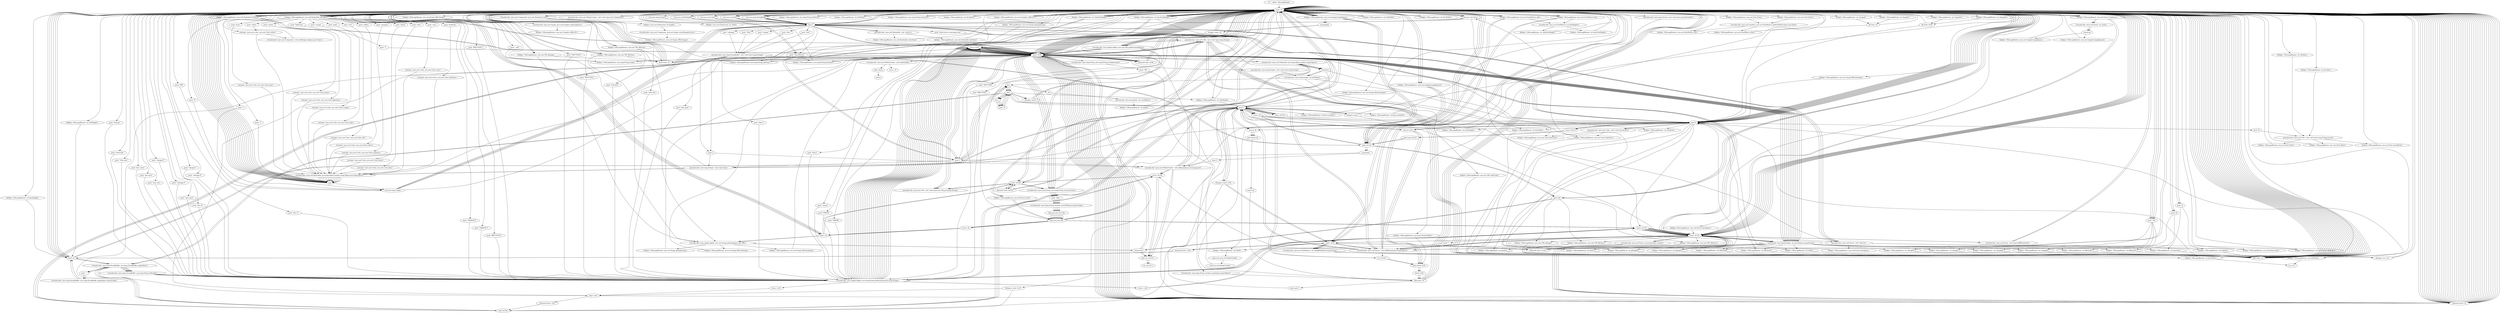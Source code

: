 digraph "" {
    "r0 := @this: MessageBanner"
    "load.r r0"
    "r0 := @this: MessageBanner"->"load.r r0";
    "new java.util.Vector"
    "load.r r0"->"new java.util.Vector";
    "dup1.r"
    "new java.util.Vector"->"dup1.r";
    "specialinvoke <java.util.Vector: void <init>()>"
    "dup1.r"->"specialinvoke <java.util.Vector: void <init>()>";
    "fieldput <MessageBanner: java.util.Vector href>"
    "specialinvoke <java.util.Vector: void <init>()>"->"fieldput <MessageBanner: java.util.Vector href>";
    "fieldput <MessageBanner: java.util.Vector href>"->"load.r r0";
    "push 1"
    "load.r r0"->"push 1";
    "fieldput <MessageBanner: boolean autoRun>"
    "push 1"->"fieldput <MessageBanner: boolean autoRun>";
    "fieldput <MessageBanner: boolean autoRun>"->"load.r r0";
    "staticget <java.awt.Color: java.awt.Color white>"
    "load.r r0"->"staticget <java.awt.Color: java.awt.Color white>";
    "virtualinvoke <java.awt.Component: void setBackground(java.awt.Color)>"
    "staticget <java.awt.Color: java.awt.Color white>"->"virtualinvoke <java.awt.Component: void setBackground(java.awt.Color)>";
    "virtualinvoke <java.awt.Component: void setBackground(java.awt.Color)>"->"load.r r0";
    "new java.util.Hashtable"
    "load.r r0"->"new java.util.Hashtable";
    "new java.util.Hashtable"->"dup1.r";
    "specialinvoke <java.util.Hashtable: void <init>()>"
    "dup1.r"->"specialinvoke <java.util.Hashtable: void <init>()>";
    "fieldput <MessageBanner: java.util.Hashtable colorValue>"
    "specialinvoke <java.util.Hashtable: void <init>()>"->"fieldput <MessageBanner: java.util.Hashtable colorValue>";
    "fieldput <MessageBanner: java.util.Hashtable colorValue>"->"load.r r0";
    "fieldget <MessageBanner: java.util.Hashtable colorValue>"
    "load.r r0"->"fieldget <MessageBanner: java.util.Hashtable colorValue>";
    "push \"black\""
    "fieldget <MessageBanner: java.util.Hashtable colorValue>"->"push \"black\"";
    "staticget <java.awt.Color: java.awt.Color black>"
    "push \"black\""->"staticget <java.awt.Color: java.awt.Color black>";
    "virtualinvoke <java.util.Hashtable: java.lang.Object put(java.lang.Object,java.lang.Object)>"
    "staticget <java.awt.Color: java.awt.Color black>"->"virtualinvoke <java.util.Hashtable: java.lang.Object put(java.lang.Object,java.lang.Object)>";
    "pop"
    "virtualinvoke <java.util.Hashtable: java.lang.Object put(java.lang.Object,java.lang.Object)>"->"pop";
    "pop"->"load.r r0";
    "load.r r0"->"fieldget <MessageBanner: java.util.Hashtable colorValue>";
    "push \"blue\""
    "fieldget <MessageBanner: java.util.Hashtable colorValue>"->"push \"blue\"";
    "staticget <java.awt.Color: java.awt.Color blue>"
    "push \"blue\""->"staticget <java.awt.Color: java.awt.Color blue>";
    "staticget <java.awt.Color: java.awt.Color blue>"->"virtualinvoke <java.util.Hashtable: java.lang.Object put(java.lang.Object,java.lang.Object)>";
    "virtualinvoke <java.util.Hashtable: java.lang.Object put(java.lang.Object,java.lang.Object)>"->"pop";
    "pop"->"load.r r0";
    "load.r r0"->"fieldget <MessageBanner: java.util.Hashtable colorValue>";
    "push \"cyan\""
    "fieldget <MessageBanner: java.util.Hashtable colorValue>"->"push \"cyan\"";
    "staticget <java.awt.Color: java.awt.Color cyan>"
    "push \"cyan\""->"staticget <java.awt.Color: java.awt.Color cyan>";
    "staticget <java.awt.Color: java.awt.Color cyan>"->"virtualinvoke <java.util.Hashtable: java.lang.Object put(java.lang.Object,java.lang.Object)>";
    "virtualinvoke <java.util.Hashtable: java.lang.Object put(java.lang.Object,java.lang.Object)>"->"pop";
    "pop"->"load.r r0";
    "load.r r0"->"fieldget <MessageBanner: java.util.Hashtable colorValue>";
    "push \"darkGray\""
    "fieldget <MessageBanner: java.util.Hashtable colorValue>"->"push \"darkGray\"";
    "staticget <java.awt.Color: java.awt.Color darkGray>"
    "push \"darkGray\""->"staticget <java.awt.Color: java.awt.Color darkGray>";
    "staticget <java.awt.Color: java.awt.Color darkGray>"->"virtualinvoke <java.util.Hashtable: java.lang.Object put(java.lang.Object,java.lang.Object)>";
    "virtualinvoke <java.util.Hashtable: java.lang.Object put(java.lang.Object,java.lang.Object)>"->"pop";
    "pop"->"load.r r0";
    "load.r r0"->"fieldget <MessageBanner: java.util.Hashtable colorValue>";
    "push \"gray\""
    "fieldget <MessageBanner: java.util.Hashtable colorValue>"->"push \"gray\"";
    "staticget <java.awt.Color: java.awt.Color gray>"
    "push \"gray\""->"staticget <java.awt.Color: java.awt.Color gray>";
    "staticget <java.awt.Color: java.awt.Color gray>"->"virtualinvoke <java.util.Hashtable: java.lang.Object put(java.lang.Object,java.lang.Object)>";
    "virtualinvoke <java.util.Hashtable: java.lang.Object put(java.lang.Object,java.lang.Object)>"->"pop";
    "pop"->"load.r r0";
    "load.r r0"->"fieldget <MessageBanner: java.util.Hashtable colorValue>";
    "push \"green\""
    "fieldget <MessageBanner: java.util.Hashtable colorValue>"->"push \"green\"";
    "staticget <java.awt.Color: java.awt.Color green>"
    "push \"green\""->"staticget <java.awt.Color: java.awt.Color green>";
    "staticget <java.awt.Color: java.awt.Color green>"->"virtualinvoke <java.util.Hashtable: java.lang.Object put(java.lang.Object,java.lang.Object)>";
    "virtualinvoke <java.util.Hashtable: java.lang.Object put(java.lang.Object,java.lang.Object)>"->"pop";
    "pop"->"load.r r0";
    "load.r r0"->"fieldget <MessageBanner: java.util.Hashtable colorValue>";
    "push \"lightGray\""
    "fieldget <MessageBanner: java.util.Hashtable colorValue>"->"push \"lightGray\"";
    "staticget <java.awt.Color: java.awt.Color lightGray>"
    "push \"lightGray\""->"staticget <java.awt.Color: java.awt.Color lightGray>";
    "staticget <java.awt.Color: java.awt.Color lightGray>"->"virtualinvoke <java.util.Hashtable: java.lang.Object put(java.lang.Object,java.lang.Object)>";
    "virtualinvoke <java.util.Hashtable: java.lang.Object put(java.lang.Object,java.lang.Object)>"->"pop";
    "pop"->"load.r r0";
    "load.r r0"->"fieldget <MessageBanner: java.util.Hashtable colorValue>";
    "push \"orange\""
    "fieldget <MessageBanner: java.util.Hashtable colorValue>"->"push \"orange\"";
    "staticget <java.awt.Color: java.awt.Color orange>"
    "push \"orange\""->"staticget <java.awt.Color: java.awt.Color orange>";
    "staticget <java.awt.Color: java.awt.Color orange>"->"virtualinvoke <java.util.Hashtable: java.lang.Object put(java.lang.Object,java.lang.Object)>";
    "virtualinvoke <java.util.Hashtable: java.lang.Object put(java.lang.Object,java.lang.Object)>"->"pop";
    "pop"->"load.r r0";
    "load.r r0"->"fieldget <MessageBanner: java.util.Hashtable colorValue>";
    "push \"pink\""
    "fieldget <MessageBanner: java.util.Hashtable colorValue>"->"push \"pink\"";
    "staticget <java.awt.Color: java.awt.Color pink>"
    "push \"pink\""->"staticget <java.awt.Color: java.awt.Color pink>";
    "staticget <java.awt.Color: java.awt.Color pink>"->"virtualinvoke <java.util.Hashtable: java.lang.Object put(java.lang.Object,java.lang.Object)>";
    "virtualinvoke <java.util.Hashtable: java.lang.Object put(java.lang.Object,java.lang.Object)>"->"pop";
    "pop"->"load.r r0";
    "load.r r0"->"fieldget <MessageBanner: java.util.Hashtable colorValue>";
    "push \"red\""
    "fieldget <MessageBanner: java.util.Hashtable colorValue>"->"push \"red\"";
    "staticget <java.awt.Color: java.awt.Color red>"
    "push \"red\""->"staticget <java.awt.Color: java.awt.Color red>";
    "staticget <java.awt.Color: java.awt.Color red>"->"virtualinvoke <java.util.Hashtable: java.lang.Object put(java.lang.Object,java.lang.Object)>";
    "virtualinvoke <java.util.Hashtable: java.lang.Object put(java.lang.Object,java.lang.Object)>"->"pop";
    "pop"->"load.r r0";
    "load.r r0"->"fieldget <MessageBanner: java.util.Hashtable colorValue>";
    "push \"yellow\""
    "fieldget <MessageBanner: java.util.Hashtable colorValue>"->"push \"yellow\"";
    "staticget <java.awt.Color: java.awt.Color yellow>"
    "push \"yellow\""->"staticget <java.awt.Color: java.awt.Color yellow>";
    "staticget <java.awt.Color: java.awt.Color yellow>"->"virtualinvoke <java.util.Hashtable: java.lang.Object put(java.lang.Object,java.lang.Object)>";
    "virtualinvoke <java.util.Hashtable: java.lang.Object put(java.lang.Object,java.lang.Object)>"->"pop";
    "pop"->"load.r r0";
    "load.r r0"->"fieldget <MessageBanner: java.util.Hashtable colorValue>";
    "push \"white\""
    "fieldget <MessageBanner: java.util.Hashtable colorValue>"->"push \"white\"";
    "push \"white\""->"staticget <java.awt.Color: java.awt.Color white>";
    "staticget <java.awt.Color: java.awt.Color white>"->"virtualinvoke <java.util.Hashtable: java.lang.Object put(java.lang.Object,java.lang.Object)>";
    "virtualinvoke <java.util.Hashtable: java.lang.Object put(java.lang.Object,java.lang.Object)>"->"pop";
    "pop"->"load.r r0";
    "load.r r0"->"fieldget <MessageBanner: java.util.Hashtable colorValue>";
    "push \"magenta\""
    "fieldget <MessageBanner: java.util.Hashtable colorValue>"->"push \"magenta\"";
    "staticget <java.awt.Color: java.awt.Color magenta>"
    "push \"magenta\""->"staticget <java.awt.Color: java.awt.Color magenta>";
    "staticget <java.awt.Color: java.awt.Color magenta>"->"virtualinvoke <java.util.Hashtable: java.lang.Object put(java.lang.Object,java.lang.Object)>";
    "virtualinvoke <java.util.Hashtable: java.lang.Object put(java.lang.Object,java.lang.Object)>"->"pop";
    "pop"->"load.r r0";
    "load.r r0"->"new java.util.Hashtable";
    "new java.util.Hashtable"->"dup1.r";
    "dup1.r"->"specialinvoke <java.util.Hashtable: void <init>()>";
    "fieldput <MessageBanner: java.util.Hashtable fontStyle>"
    "specialinvoke <java.util.Hashtable: void <init>()>"->"fieldput <MessageBanner: java.util.Hashtable fontStyle>";
    "fieldput <MessageBanner: java.util.Hashtable fontStyle>"->"load.r r0";
    "fieldget <MessageBanner: java.util.Hashtable fontStyle>"
    "load.r r0"->"fieldget <MessageBanner: java.util.Hashtable fontStyle>";
    "push \"0\""
    "fieldget <MessageBanner: java.util.Hashtable fontStyle>"->"push \"0\"";
    "new java.lang.Integer"
    "push \"0\""->"new java.lang.Integer";
    "new java.lang.Integer"->"dup1.r";
    "push 0"
    "dup1.r"->"push 0";
    "specialinvoke <java.lang.Integer: void <init>(int)>"
    "push 0"->"specialinvoke <java.lang.Integer: void <init>(int)>";
    "specialinvoke <java.lang.Integer: void <init>(int)>"->"virtualinvoke <java.util.Hashtable: java.lang.Object put(java.lang.Object,java.lang.Object)>";
    "virtualinvoke <java.util.Hashtable: java.lang.Object put(java.lang.Object,java.lang.Object)>"->"pop";
    "pop"->"load.r r0";
    "load.r r0"->"fieldget <MessageBanner: java.util.Hashtable fontStyle>";
    "push \"1\""
    "fieldget <MessageBanner: java.util.Hashtable fontStyle>"->"push \"1\"";
    "push \"1\""->"new java.lang.Integer";
    "new java.lang.Integer"->"dup1.r";
    "dup1.r"->"push 1";
    "push 1"->"specialinvoke <java.lang.Integer: void <init>(int)>";
    "specialinvoke <java.lang.Integer: void <init>(int)>"->"virtualinvoke <java.util.Hashtable: java.lang.Object put(java.lang.Object,java.lang.Object)>";
    "virtualinvoke <java.util.Hashtable: java.lang.Object put(java.lang.Object,java.lang.Object)>"->"pop";
    "pop"->"load.r r0";
    "load.r r0"->"fieldget <MessageBanner: java.util.Hashtable fontStyle>";
    "push \"2\""
    "fieldget <MessageBanner: java.util.Hashtable fontStyle>"->"push \"2\"";
    "push \"2\""->"new java.lang.Integer";
    "new java.lang.Integer"->"dup1.r";
    "push 2"
    "dup1.r"->"push 2";
    "push 2"->"specialinvoke <java.lang.Integer: void <init>(int)>";
    "specialinvoke <java.lang.Integer: void <init>(int)>"->"virtualinvoke <java.util.Hashtable: java.lang.Object put(java.lang.Object,java.lang.Object)>";
    "virtualinvoke <java.util.Hashtable: java.lang.Object put(java.lang.Object,java.lang.Object)>"->"pop";
    "pop"->"new java.lang.Integer";
    "store.r $r56"
    "new java.lang.Integer"->"store.r $r56";
    "load.r $r56"
    "store.r $r56"->"load.r $r56";
    "push 3"
    "load.r $r56"->"push 3";
    "push 3"->"specialinvoke <java.lang.Integer: void <init>(int)>";
    "specialinvoke <java.lang.Integer: void <init>(int)>"->"load.r r0";
    "load.r r0"->"fieldget <MessageBanner: java.util.Hashtable fontStyle>";
    "push \"3\""
    "fieldget <MessageBanner: java.util.Hashtable fontStyle>"->"push \"3\"";
    "push \"3\""->"load.r $r56";
    "load.r $r56"->"virtualinvoke <java.util.Hashtable: java.lang.Object put(java.lang.Object,java.lang.Object)>";
    "virtualinvoke <java.util.Hashtable: java.lang.Object put(java.lang.Object,java.lang.Object)>"->"pop";
    "pop"->"load.r r0";
    "load.r r0"->"load.r r0";
    "load.r r0"->"load.r r0";
    "virtualinvoke <java.awt.Component: java.awt.Dimension size()>"
    "load.r r0"->"virtualinvoke <java.awt.Component: java.awt.Dimension size()>";
    "fieldget <java.awt.Dimension: int width>"
    "virtualinvoke <java.awt.Component: java.awt.Dimension size()>"->"fieldget <java.awt.Dimension: int width>";
    "fieldget <java.awt.Dimension: int width>"->"load.r r0";
    "load.r r0"->"virtualinvoke <java.awt.Component: java.awt.Dimension size()>";
    "fieldget <java.awt.Dimension: int height>"
    "virtualinvoke <java.awt.Component: java.awt.Dimension size()>"->"fieldget <java.awt.Dimension: int height>";
    "virtualinvoke <java.awt.Component: java.awt.Image createImage(int,int)>"
    "fieldget <java.awt.Dimension: int height>"->"virtualinvoke <java.awt.Component: java.awt.Image createImage(int,int)>";
    "fieldput <MessageBanner: java.awt.Image offScrImage>"
    "virtualinvoke <java.awt.Component: java.awt.Image createImage(int,int)>"->"fieldput <MessageBanner: java.awt.Image offScrImage>";
    "fieldput <MessageBanner: java.awt.Image offScrImage>"->"load.r r0";
    "load.r r0"->"load.r r0";
    "fieldget <MessageBanner: java.awt.Image offScrImage>"
    "load.r r0"->"fieldget <MessageBanner: java.awt.Image offScrImage>";
    "virtualinvoke <java.awt.Image: java.awt.Graphics getGraphics()>"
    "fieldget <MessageBanner: java.awt.Image offScrImage>"->"virtualinvoke <java.awt.Image: java.awt.Graphics getGraphics()>";
    "fieldput <MessageBanner: java.awt.Graphics offScrGC>"
    "virtualinvoke <java.awt.Image: java.awt.Graphics getGraphics()>"->"fieldput <MessageBanner: java.awt.Graphics offScrGC>";
    "fieldput <MessageBanner: java.awt.Graphics offScrGC>"->"load.r r0";
    "load.r r0"->"load.r r0";
    "push \"target\""
    "load.r r0"->"push \"target\"";
    "virtualinvoke <java.applet.Applet: java.lang.String getParameter(java.lang.String)>"
    "push \"target\""->"virtualinvoke <java.applet.Applet: java.lang.String getParameter(java.lang.String)>";
    "virtualinvoke <java.applet.Applet: java.lang.String getParameter(java.lang.String)>"->"store.r $r56";
    "store.r $r56"->"load.r $r56";
    "fieldput <MessageBanner: java.lang.String target>"
    "load.r $r56"->"fieldput <MessageBanner: java.lang.String target>";
    "fieldput <MessageBanner: java.lang.String target>"->"load.r $r56";
    "ifnonnull load.r r0"
    "load.r $r56"->"ifnonnull load.r r0";
    "ifnonnull load.r r0"->"load.r r0";
    "push \"_self\""
    "load.r r0"->"push \"_self\"";
    "push \"_self\""->"fieldput <MessageBanner: java.lang.String target>";
    "fieldput <MessageBanner: java.lang.String target>"->"load.r r0";
    "push \"SPEED\""
    "load.r r0"->"push \"SPEED\"";
    "push \"SPEED\""->"virtualinvoke <java.applet.Applet: java.lang.String getParameter(java.lang.String)>";
    "virtualinvoke <java.applet.Applet: java.lang.String getParameter(java.lang.String)>"->"store.r $r56";
    "store.r $r56"->"load.r $r56";
    "ifnull load.r r0"
    "load.r $r56"->"ifnull load.r r0";
    "ifnull load.r r0"->"load.r r0";
    "push 1000"
    "load.r r0"->"push 1000";
    "push 1000"->"new java.lang.Integer";
    "new java.lang.Integer"->"dup1.r";
    "dup1.r"->"load.r $r56";
    "specialinvoke <java.lang.Integer: void <init>(java.lang.String)>"
    "load.r $r56"->"specialinvoke <java.lang.Integer: void <init>(java.lang.String)>";
    "virtualinvoke <java.lang.Integer: int intValue()>"
    "specialinvoke <java.lang.Integer: void <init>(java.lang.String)>"->"virtualinvoke <java.lang.Integer: int intValue()>";
    "div.i"
    "virtualinvoke <java.lang.Integer: int intValue()>"->"div.i";
    "i2f"
    "div.i"->"i2f";
    "staticinvoke <java.lang.Math: int round(float)>"
    "i2f"->"staticinvoke <java.lang.Math: int round(float)>";
    "fieldput <MessageBanner: int speed>"
    "staticinvoke <java.lang.Math: int round(float)>"->"fieldput <MessageBanner: int speed>";
    "fieldput <MessageBanner: int speed>"->"load.r r0";
    "push \"FRAME\""
    "load.r r0"->"push \"FRAME\"";
    "push \"FRAME\""->"virtualinvoke <java.applet.Applet: java.lang.String getParameter(java.lang.String)>";
    "virtualinvoke <java.applet.Applet: java.lang.String getParameter(java.lang.String)>"->"store.r $r56";
    "store.r $r56"->"load.r $r56";
    "load.r $r56"->"ifnull load.r r0";
    "ifnull load.r r0"->"load.r $r56";
    "virtualinvoke <java.lang.String: java.lang.String toUpperCase()>"
    "load.r $r56"->"virtualinvoke <java.lang.String: java.lang.String toUpperCase()>";
    "push \"ON\""
    "virtualinvoke <java.lang.String: java.lang.String toUpperCase()>"->"push \"ON\"";
    "virtualinvoke <java.lang.String: boolean equals(java.lang.Object)>"
    "push \"ON\""->"virtualinvoke <java.lang.String: boolean equals(java.lang.Object)>";
    "ifeq load.r r0"
    "virtualinvoke <java.lang.String: boolean equals(java.lang.Object)>"->"ifeq load.r r0";
    "ifeq load.r r0"->"load.r r0";
    "load.r r0"->"push 1";
    "fieldput <MessageBanner: boolean frameOn>"
    "push 1"->"fieldput <MessageBanner: boolean frameOn>";
    "fieldput <MessageBanner: boolean frameOn>"->"load.r r0";
    "push \"FBUTTON\""
    "load.r r0"->"push \"FBUTTON\"";
    "push \"FBUTTON\""->"virtualinvoke <java.applet.Applet: java.lang.String getParameter(java.lang.String)>";
    "virtualinvoke <java.applet.Applet: java.lang.String getParameter(java.lang.String)>"->"store.r $r56";
    "store.r $r56"->"load.r $r56";
    "ifnonnull load.r $r56"
    "load.r $r56"->"ifnonnull load.r $r56";
    "ifnonnull load.r $r56"->"load.r r0";
    "push null"
    "load.r r0"->"push null";
    "fieldput <MessageBanner: java.net.URL fButton>"
    "push null"->"fieldput <MessageBanner: java.net.URL fButton>";
    "goto load.r r0"
    "fieldput <MessageBanner: java.net.URL fButton>"->"goto load.r r0";
    "goto load.r r0"->"load.r r0";
    "push \"BBUTTON\""
    "load.r r0"->"push \"BBUTTON\"";
    "push \"BBUTTON\""->"virtualinvoke <java.applet.Applet: java.lang.String getParameter(java.lang.String)>";
    "virtualinvoke <java.applet.Applet: java.lang.String getParameter(java.lang.String)>"->"store.r $r56";
    "store.r $r56"->"load.r $r56";
    "load.r $r56"->"ifnonnull load.r $r56";
    "ifnonnull load.r $r56"->"load.r r0";
    "load.r r0"->"push null";
    "fieldput <MessageBanner: java.net.URL bButton>"
    "push null"->"fieldput <MessageBanner: java.net.URL bButton>";
    "fieldput <MessageBanner: java.net.URL bButton>"->"goto load.r r0";
    "goto load.r r0"->"load.r r0";
    "push \"GImage\""
    "load.r r0"->"push \"GImage\"";
    "push \"GImage\""->"virtualinvoke <java.applet.Applet: java.lang.String getParameter(java.lang.String)>";
    "virtualinvoke <java.applet.Applet: java.lang.String getParameter(java.lang.String)>"->"store.r $r56";
    "store.r $r56"->"load.r $r56";
    "load.r $r56"->"ifnonnull load.r $r56";
    "ifnonnull load.r $r56"->"load.r r0";
    "load.r r0"->"push null";
    "fieldput <MessageBanner: java.net.URL gImage>"
    "push null"->"fieldput <MessageBanner: java.net.URL gImage>";
    "fieldput <MessageBanner: java.net.URL gImage>"->"goto load.r r0";
    "goto load.r r0"->"load.r r0";
    "push \"otherLink\""
    "load.r r0"->"push \"otherLink\"";
    "push \"otherLink\""->"virtualinvoke <java.applet.Applet: java.lang.String getParameter(java.lang.String)>";
    "virtualinvoke <java.applet.Applet: java.lang.String getParameter(java.lang.String)>"->"store.r $r56";
    "store.r $r56"->"load.r $r56";
    "load.r $r56"->"ifnull load.r r0";
    "ifnull load.r r0"->"load.r r0";
    "new java.net.URL"
    "load.r r0"->"new java.net.URL";
    "new java.net.URL"->"dup1.r";
    "dup1.r"->"load.r $r56";
    "specialinvoke <java.net.URL: void <init>(java.lang.String)>"
    "load.r $r56"->"specialinvoke <java.net.URL: void <init>(java.lang.String)>";
    "fieldput <MessageBanner: java.net.URL otherLink>"
    "specialinvoke <java.net.URL: void <init>(java.lang.String)>"->"fieldput <MessageBanner: java.net.URL otherLink>";
    "fieldput <MessageBanner: java.net.URL otherLink>"->"goto load.r r0";
    "goto load.r r0"->"load.r r0";
    "push \"Title.color\""
    "load.r r0"->"push \"Title.color\"";
    "push \"Title.color\""->"virtualinvoke <java.applet.Applet: java.lang.String getParameter(java.lang.String)>";
    "virtualinvoke <java.applet.Applet: java.lang.String getParameter(java.lang.String)>"->"store.r $r56";
    "store.r $r56"->"load.r $r56";
    "load.r $r56"->"ifnonnull load.r r0";
    "ifnonnull load.r r0"->"load.r r0";
    "new java.awt.Color"
    "load.r r0"->"new java.awt.Color";
    "new java.awt.Color"->"dup1.r";
    "dup1.r"->"push 0";
    "push 0"->"push 0";
    "push 0"->"push 0";
    "specialinvoke <java.awt.Color: void <init>(int,int,int)>"
    "push 0"->"specialinvoke <java.awt.Color: void <init>(int,int,int)>";
    "fieldput <MessageBanner: java.awt.Color titleColor>"
    "specialinvoke <java.awt.Color: void <init>(int,int,int)>"->"fieldput <MessageBanner: java.awt.Color titleColor>";
    "fieldput <MessageBanner: java.awt.Color titleColor>"->"goto load.r r0";
    "goto load.r r0"->"load.r r0";
    "push \"desc.color\""
    "load.r r0"->"push \"desc.color\"";
    "push \"desc.color\""->"virtualinvoke <java.applet.Applet: java.lang.String getParameter(java.lang.String)>";
    "virtualinvoke <java.applet.Applet: java.lang.String getParameter(java.lang.String)>"->"store.r $r56";
    "store.r $r56"->"load.r $r56";
    "load.r $r56"->"ifnonnull load.r r0";
    "ifnonnull load.r r0"->"load.r r0";
    "load.r r0"->"new java.awt.Color";
    "new java.awt.Color"->"dup1.r";
    "dup1.r"->"push 0";
    "push 0"->"push 0";
    "push 0"->"push 0";
    "push 0"->"specialinvoke <java.awt.Color: void <init>(int,int,int)>";
    "fieldput <MessageBanner: java.awt.Color descColor>"
    "specialinvoke <java.awt.Color: void <init>(int,int,int)>"->"fieldput <MessageBanner: java.awt.Color descColor>";
    "fieldput <MessageBanner: java.awt.Color descColor>"->"goto load.r r0";
    "goto load.r r0"->"load.r r0";
    "load.r r0"->"load.r r0";
    "push \"desc.font\""
    "load.r r0"->"push \"desc.font\"";
    "push \"desc.font\""->"virtualinvoke <java.applet.Applet: java.lang.String getParameter(java.lang.String)>";
    "virtualinvoke <java.applet.Applet: java.lang.String getParameter(java.lang.String)>"->"store.r $r56";
    "store.r $r56"->"load.r $r56";
    "fieldput <MessageBanner: java.lang.String descFont>"
    "load.r $r56"->"fieldput <MessageBanner: java.lang.String descFont>";
    "fieldput <MessageBanner: java.lang.String descFont>"->"load.r $r56";
    "load.r $r56"->"ifnonnull load.r r0";
    "ifnonnull load.r r0"->"load.r r0";
    "push \"TimesRoman\""
    "load.r r0"->"push \"TimesRoman\"";
    "push \"TimesRoman\""->"fieldput <MessageBanner: java.lang.String descFont>";
    "fieldput <MessageBanner: java.lang.String descFont>"->"load.r r0";
    "push \"desc.size\""
    "load.r r0"->"push \"desc.size\"";
    "push \"desc.size\""->"virtualinvoke <java.applet.Applet: java.lang.String getParameter(java.lang.String)>";
    "virtualinvoke <java.applet.Applet: java.lang.String getParameter(java.lang.String)>"->"store.r $r56";
    "store.r $r56"->"load.r $r56";
    "load.r $r56"->"ifnonnull load.r r0";
    "ifnonnull load.r r0"->"load.r r0";
    "push 12"
    "load.r r0"->"push 12";
    "fieldput <MessageBanner: int descSize>"
    "push 12"->"fieldput <MessageBanner: int descSize>";
    "fieldput <MessageBanner: int descSize>"->"goto load.r r0";
    "goto load.r r0"->"load.r r0";
    "push \"desc.style\""
    "load.r r0"->"push \"desc.style\"";
    "push \"desc.style\""->"virtualinvoke <java.applet.Applet: java.lang.String getParameter(java.lang.String)>";
    "virtualinvoke <java.applet.Applet: java.lang.String getParameter(java.lang.String)>"->"store.r $r56";
    "store.r $r56"->"load.r $r56";
    "load.r $r56"->"ifnonnull load.r r0";
    "ifnonnull load.r r0"->"load.r r0";
    "load.r r0"->"push 0";
    "fieldput <MessageBanner: int descStyle>"
    "push 0"->"fieldput <MessageBanner: int descStyle>";
    "fieldput <MessageBanner: int descStyle>"->"goto load.r r0";
    "goto load.r r0"->"load.r r0";
    "push \"desc.X\""
    "load.r r0"->"push \"desc.X\"";
    "push \"desc.X\""->"virtualinvoke <java.applet.Applet: java.lang.String getParameter(java.lang.String)>";
    "virtualinvoke <java.applet.Applet: java.lang.String getParameter(java.lang.String)>"->"store.r $r56";
    "store.r $r56"->"load.r $r56";
    "load.r $r56"->"ifnonnull load.r r0";
    "ifnonnull load.r r0"->"load.r r0";
    "load.r r0"->"push 0";
    "fieldput <MessageBanner: int descX>"
    "push 0"->"fieldput <MessageBanner: int descX>";
    "fieldput <MessageBanner: int descX>"->"goto load.r r0";
    "goto load.r r0"->"load.r r0";
    "push \"desc.Y\""
    "load.r r0"->"push \"desc.Y\"";
    "push \"desc.Y\""->"virtualinvoke <java.applet.Applet: java.lang.String getParameter(java.lang.String)>";
    "virtualinvoke <java.applet.Applet: java.lang.String getParameter(java.lang.String)>"->"store.r $r56";
    "store.r $r56"->"load.r $r56";
    "load.r $r56"->"ifnonnull load.r r0";
    "ifnonnull load.r r0"->"load.r r0";
    "load.r r0"->"push 0";
    "fieldput <MessageBanner: int descY>"
    "push 0"->"fieldput <MessageBanner: int descY>";
    "fieldput <MessageBanner: int descY>"->"goto load.r r0";
    "goto load.r r0"->"load.r r0";
    "push \"GIMAGE.X\""
    "load.r r0"->"push \"GIMAGE.X\"";
    "push \"GIMAGE.X\""->"virtualinvoke <java.applet.Applet: java.lang.String getParameter(java.lang.String)>";
    "virtualinvoke <java.applet.Applet: java.lang.String getParameter(java.lang.String)>"->"store.r $r56";
    "store.r $r56"->"load.r $r56";
    "load.r $r56"->"ifnonnull load.r r0";
    "ifnonnull load.r r0"->"load.r r0";
    "load.r r0"->"push 0";
    "fieldput <MessageBanner: int gImageX>"
    "push 0"->"fieldput <MessageBanner: int gImageX>";
    "fieldput <MessageBanner: int gImageX>"->"goto load.r r0";
    "goto load.r r0"->"load.r r0";
    "push \"GIMAGE.Y\""
    "load.r r0"->"push \"GIMAGE.Y\"";
    "push \"GIMAGE.Y\""->"virtualinvoke <java.applet.Applet: java.lang.String getParameter(java.lang.String)>";
    "virtualinvoke <java.applet.Applet: java.lang.String getParameter(java.lang.String)>"->"store.r $r56";
    "store.r $r56"->"load.r $r56";
    "load.r $r56"->"ifnonnull load.r r0";
    "ifnonnull load.r r0"->"load.r r0";
    "load.r r0"->"push 0";
    "fieldput <MessageBanner: int gImageY>"
    "push 0"->"fieldput <MessageBanner: int gImageY>";
    "fieldput <MessageBanner: int gImageY>"->"goto load.r r0";
    "goto load.r r0"->"load.r r0";
    "push \"BBUTTON.X\""
    "load.r r0"->"push \"BBUTTON.X\"";
    "push \"BBUTTON.X\""->"virtualinvoke <java.applet.Applet: java.lang.String getParameter(java.lang.String)>";
    "virtualinvoke <java.applet.Applet: java.lang.String getParameter(java.lang.String)>"->"store.r $r56";
    "store.r $r56"->"load.r $r56";
    "load.r $r56"->"ifnonnull load.r r0";
    "ifnonnull load.r r0"->"load.r r0";
    "load.r r0"->"push 0";
    "fieldput <MessageBanner: int bButtonX>"
    "push 0"->"fieldput <MessageBanner: int bButtonX>";
    "fieldput <MessageBanner: int bButtonX>"->"goto load.r r0";
    "goto load.r r0"->"load.r r0";
    "push \"BBUTTON.Y\""
    "load.r r0"->"push \"BBUTTON.Y\"";
    "push \"BBUTTON.Y\""->"virtualinvoke <java.applet.Applet: java.lang.String getParameter(java.lang.String)>";
    "virtualinvoke <java.applet.Applet: java.lang.String getParameter(java.lang.String)>"->"store.r $r56";
    "store.r $r56"->"load.r $r56";
    "load.r $r56"->"ifnonnull load.r r0";
    "ifnonnull load.r r0"->"load.r r0";
    "load.r r0"->"push 0";
    "fieldput <MessageBanner: int bButtonY>"
    "push 0"->"fieldput <MessageBanner: int bButtonY>";
    "fieldput <MessageBanner: int bButtonY>"->"goto load.r r0";
    "goto load.r r0"->"load.r r0";
    "push \"FBUTTON.X\""
    "load.r r0"->"push \"FBUTTON.X\"";
    "push \"FBUTTON.X\""->"virtualinvoke <java.applet.Applet: java.lang.String getParameter(java.lang.String)>";
    "virtualinvoke <java.applet.Applet: java.lang.String getParameter(java.lang.String)>"->"store.r $r56";
    "store.r $r56"->"load.r $r56";
    "load.r $r56"->"ifnonnull load.r r0";
    "ifnonnull load.r r0"->"load.r r0";
    "push 50"
    "load.r r0"->"push 50";
    "fieldput <MessageBanner: int fButtonX>"
    "push 50"->"fieldput <MessageBanner: int fButtonX>";
    "fieldput <MessageBanner: int fButtonX>"->"goto load.r r0";
    "goto load.r r0"->"load.r r0";
    "push \"FBUTTON.y\""
    "load.r r0"->"push \"FBUTTON.y\"";
    "push \"FBUTTON.y\""->"virtualinvoke <java.applet.Applet: java.lang.String getParameter(java.lang.String)>";
    "virtualinvoke <java.applet.Applet: java.lang.String getParameter(java.lang.String)>"->"store.r $r56";
    "store.r $r56"->"load.r $r56";
    "load.r $r56"->"ifnonnull load.r r0";
    "ifnonnull load.r r0"->"load.r r0";
    "load.r r0"->"push 50";
    "fieldput <MessageBanner: int fButtonY>"
    "push 50"->"fieldput <MessageBanner: int fButtonY>";
    "fieldput <MessageBanner: int fButtonY>"->"goto load.r r0";
    "goto load.r r0"->"load.r r0";
    "load.r r0"->"load.r r0";
    "push \"title.font\""
    "load.r r0"->"push \"title.font\"";
    "push \"title.font\""->"virtualinvoke <java.applet.Applet: java.lang.String getParameter(java.lang.String)>";
    "virtualinvoke <java.applet.Applet: java.lang.String getParameter(java.lang.String)>"->"store.r $r56";
    "store.r $r56"->"load.r $r56";
    "fieldput <MessageBanner: java.lang.String titleFont>"
    "load.r $r56"->"fieldput <MessageBanner: java.lang.String titleFont>";
    "fieldput <MessageBanner: java.lang.String titleFont>"->"load.r $r56";
    "load.r $r56"->"ifnonnull load.r r0";
    "ifnonnull load.r r0"->"load.r r0";
    "load.r r0"->"push \"TimesRoman\"";
    "push \"TimesRoman\""->"fieldput <MessageBanner: java.lang.String titleFont>";
    "fieldput <MessageBanner: java.lang.String titleFont>"->"load.r r0";
    "push \"title.size\""
    "load.r r0"->"push \"title.size\"";
    "push \"title.size\""->"virtualinvoke <java.applet.Applet: java.lang.String getParameter(java.lang.String)>";
    "virtualinvoke <java.applet.Applet: java.lang.String getParameter(java.lang.String)>"->"store.r $r56";
    "store.r $r56"->"load.r $r56";
    "load.r $r56"->"ifnonnull load.r r0";
    "ifnonnull load.r r0"->"load.r r0";
    "load.r r0"->"push 12";
    "fieldput <MessageBanner: int titleSize>"
    "push 12"->"fieldput <MessageBanner: int titleSize>";
    "fieldput <MessageBanner: int titleSize>"->"goto load.r r0";
    "goto load.r r0"->"load.r r0";
    "push \"title.style\""
    "load.r r0"->"push \"title.style\"";
    "push \"title.style\""->"virtualinvoke <java.applet.Applet: java.lang.String getParameter(java.lang.String)>";
    "virtualinvoke <java.applet.Applet: java.lang.String getParameter(java.lang.String)>"->"store.r $r56";
    "store.r $r56"->"load.r $r56";
    "load.r $r56"->"ifnonnull load.r r0";
    "ifnonnull load.r r0"->"load.r r0";
    "load.r r0"->"push 0";
    "fieldput <MessageBanner: int titleStyle>"
    "push 0"->"fieldput <MessageBanner: int titleStyle>";
    "fieldput <MessageBanner: int titleStyle>"->"goto load.r r0";
    "goto load.r r0"->"load.r r0";
    "push \"title.x\""
    "load.r r0"->"push \"title.x\"";
    "push \"title.x\""->"virtualinvoke <java.applet.Applet: java.lang.String getParameter(java.lang.String)>";
    "virtualinvoke <java.applet.Applet: java.lang.String getParameter(java.lang.String)>"->"store.r $r56";
    "store.r $r56"->"load.r $r56";
    "load.r $r56"->"ifnonnull load.r r0";
    "ifnonnull load.r r0"->"load.r r0";
    "load.r r0"->"push 0";
    "fieldput <MessageBanner: int titleX>"
    "push 0"->"fieldput <MessageBanner: int titleX>";
    "fieldput <MessageBanner: int titleX>"->"goto load.r r0";
    "goto load.r r0"->"load.r r0";
    "push \"title.y\""
    "load.r r0"->"push \"title.y\"";
    "push \"title.y\""->"virtualinvoke <java.applet.Applet: java.lang.String getParameter(java.lang.String)>";
    "virtualinvoke <java.applet.Applet: java.lang.String getParameter(java.lang.String)>"->"store.r $r56";
    "store.r $r56"->"load.r $r56";
    "load.r $r56"->"ifnonnull load.r r0";
    "ifnonnull load.r r0"->"load.r r0";
    "load.r r0"->"push 0";
    "fieldput <MessageBanner: int titleY>"
    "push 0"->"fieldput <MessageBanner: int titleY>";
    "goto new java.awt.MediaTracker"
    "fieldput <MessageBanner: int titleY>"->"goto new java.awt.MediaTracker";
    "new java.awt.MediaTracker"
    "goto new java.awt.MediaTracker"->"new java.awt.MediaTracker";
    "new java.awt.MediaTracker"->"store.r $r56";
    "store.r $r56"->"load.r $r56";
    "load.r $r56"->"load.r r0";
    "specialinvoke <java.awt.MediaTracker: void <init>(java.awt.Component)>"
    "load.r r0"->"specialinvoke <java.awt.MediaTracker: void <init>(java.awt.Component)>";
    "specialinvoke <java.awt.MediaTracker: void <init>(java.awt.Component)>"->"load.r r0";
    "fieldget <MessageBanner: java.net.URL fButton>"
    "load.r r0"->"fieldget <MessageBanner: java.net.URL fButton>";
    "fieldget <MessageBanner: java.net.URL fButton>"->"ifnull load.r r0";
    "ifnull load.r r0"->"load.r r0";
    "load.r r0"->"load.r r0";
    "load.r r0"->"load.r r0";
    "load.r r0"->"fieldget <MessageBanner: java.net.URL fButton>";
    "virtualinvoke <java.applet.Applet: java.awt.Image getImage(java.net.URL)>"
    "fieldget <MessageBanner: java.net.URL fButton>"->"virtualinvoke <java.applet.Applet: java.awt.Image getImage(java.net.URL)>";
    "fieldput <MessageBanner: java.awt.Image fButtonImage>"
    "virtualinvoke <java.applet.Applet: java.awt.Image getImage(java.net.URL)>"->"fieldput <MessageBanner: java.awt.Image fButtonImage>";
    "fieldput <MessageBanner: java.awt.Image fButtonImage>"->"load.r $r56";
    "load.r $r56"->"load.r r0";
    "fieldget <MessageBanner: java.awt.Image fButtonImage>"
    "load.r r0"->"fieldget <MessageBanner: java.awt.Image fButtonImage>";
    "fieldget <MessageBanner: java.awt.Image fButtonImage>"->"push 0";
    "virtualinvoke <java.awt.MediaTracker: void addImage(java.awt.Image,int)>"
    "push 0"->"virtualinvoke <java.awt.MediaTracker: void addImage(java.awt.Image,int)>";
    "virtualinvoke <java.awt.MediaTracker: void addImage(java.awt.Image,int)>"->"load.r r0";
    "fieldget <MessageBanner: java.net.URL bButton>"
    "load.r r0"->"fieldget <MessageBanner: java.net.URL bButton>";
    "fieldget <MessageBanner: java.net.URL bButton>"->"ifnull load.r r0";
    "ifnull load.r r0"->"load.r r0";
    "load.r r0"->"load.r r0";
    "load.r r0"->"load.r r0";
    "load.r r0"->"fieldget <MessageBanner: java.net.URL bButton>";
    "fieldget <MessageBanner: java.net.URL bButton>"->"virtualinvoke <java.applet.Applet: java.awt.Image getImage(java.net.URL)>";
    "fieldput <MessageBanner: java.awt.Image bButtonImage>"
    "virtualinvoke <java.applet.Applet: java.awt.Image getImage(java.net.URL)>"->"fieldput <MessageBanner: java.awt.Image bButtonImage>";
    "fieldput <MessageBanner: java.awt.Image bButtonImage>"->"load.r $r56";
    "load.r $r56"->"load.r r0";
    "fieldget <MessageBanner: java.awt.Image bButtonImage>"
    "load.r r0"->"fieldget <MessageBanner: java.awt.Image bButtonImage>";
    "fieldget <MessageBanner: java.awt.Image bButtonImage>"->"push 1";
    "push 1"->"virtualinvoke <java.awt.MediaTracker: void addImage(java.awt.Image,int)>";
    "virtualinvoke <java.awt.MediaTracker: void addImage(java.awt.Image,int)>"->"load.r r0";
    "fieldget <MessageBanner: java.net.URL gImage>"
    "load.r r0"->"fieldget <MessageBanner: java.net.URL gImage>";
    "fieldget <MessageBanner: java.net.URL gImage>"->"ifnull load.r r0";
    "ifnull load.r r0"->"load.r r0";
    "load.r r0"->"load.r r0";
    "load.r r0"->"load.r r0";
    "load.r r0"->"fieldget <MessageBanner: java.net.URL gImage>";
    "fieldget <MessageBanner: java.net.URL gImage>"->"virtualinvoke <java.applet.Applet: java.awt.Image getImage(java.net.URL)>";
    "fieldput <MessageBanner: java.awt.Image gImageImage>"
    "virtualinvoke <java.applet.Applet: java.awt.Image getImage(java.net.URL)>"->"fieldput <MessageBanner: java.awt.Image gImageImage>";
    "fieldput <MessageBanner: java.awt.Image gImageImage>"->"load.r $r56";
    "load.r $r56"->"load.r r0";
    "fieldget <MessageBanner: java.awt.Image gImageImage>"
    "load.r r0"->"fieldget <MessageBanner: java.awt.Image gImageImage>";
    "fieldget <MessageBanner: java.awt.Image gImageImage>"->"push 2";
    "push 2"->"virtualinvoke <java.awt.MediaTracker: void addImage(java.awt.Image,int)>";
    "virtualinvoke <java.awt.MediaTracker: void addImage(java.awt.Image,int)>"->"load.r r0";
    "new java.awt.Font"
    "load.r r0"->"new java.awt.Font";
    "new java.awt.Font"->"dup1.r";
    "dup1.r"->"load.r r0";
    "fieldget <MessageBanner: java.lang.String titleFont>"
    "load.r r0"->"fieldget <MessageBanner: java.lang.String titleFont>";
    "fieldget <MessageBanner: java.lang.String titleFont>"->"load.r r0";
    "fieldget <MessageBanner: int titleStyle>"
    "load.r r0"->"fieldget <MessageBanner: int titleStyle>";
    "fieldget <MessageBanner: int titleStyle>"->"load.r r0";
    "fieldget <MessageBanner: int titleSize>"
    "load.r r0"->"fieldget <MessageBanner: int titleSize>";
    "specialinvoke <java.awt.Font: void <init>(java.lang.String,int,int)>"
    "fieldget <MessageBanner: int titleSize>"->"specialinvoke <java.awt.Font: void <init>(java.lang.String,int,int)>";
    "fieldput <MessageBanner: java.awt.Font tFont>"
    "specialinvoke <java.awt.Font: void <init>(java.lang.String,int,int)>"->"fieldput <MessageBanner: java.awt.Font tFont>";
    "fieldput <MessageBanner: java.awt.Font tFont>"->"load.r r0";
    "load.r r0"->"new java.awt.Font";
    "new java.awt.Font"->"dup1.r";
    "dup1.r"->"load.r r0";
    "fieldget <MessageBanner: java.lang.String descFont>"
    "load.r r0"->"fieldget <MessageBanner: java.lang.String descFont>";
    "fieldget <MessageBanner: java.lang.String descFont>"->"load.r r0";
    "fieldget <MessageBanner: int descStyle>"
    "load.r r0"->"fieldget <MessageBanner: int descStyle>";
    "fieldget <MessageBanner: int descStyle>"->"load.r r0";
    "fieldget <MessageBanner: int descSize>"
    "load.r r0"->"fieldget <MessageBanner: int descSize>";
    "fieldget <MessageBanner: int descSize>"->"specialinvoke <java.awt.Font: void <init>(java.lang.String,int,int)>";
    "fieldput <MessageBanner: java.awt.Font dFont>"
    "specialinvoke <java.awt.Font: void <init>(java.lang.String,int,int)>"->"fieldput <MessageBanner: java.awt.Font dFont>";
    "fieldput <MessageBanner: java.awt.Font dFont>"->"load.r r0";
    "load.r r0"->"new java.awt.Font";
    "new java.awt.Font"->"dup1.r";
    "dup1.r"->"push \"TimesRoman\"";
    "push \"TimesRoman\""->"push 0";
    "push 10"
    "push 0"->"push 10";
    "push 10"->"specialinvoke <java.awt.Font: void <init>(java.lang.String,int,int)>";
    "fieldput <MessageBanner: java.awt.Font normalFont>"
    "specialinvoke <java.awt.Font: void <init>(java.lang.String,int,int)>"->"fieldput <MessageBanner: java.awt.Font normalFont>";
    "fieldput <MessageBanner: java.awt.Font normalFont>"->"load.r r0";
    "load.r r0"->"load.r r0";
    "fieldget <MessageBanner: java.awt.Graphics offScrGC>"
    "load.r r0"->"fieldget <MessageBanner: java.awt.Graphics offScrGC>";
    "fieldget <MessageBanner: java.awt.Graphics offScrGC>"->"load.r r0";
    "fieldget <MessageBanner: java.awt.Font tFont>"
    "load.r r0"->"fieldget <MessageBanner: java.awt.Font tFont>";
    "virtualinvoke <java.awt.Graphics: java.awt.FontMetrics getFontMetrics(java.awt.Font)>"
    "fieldget <MessageBanner: java.awt.Font tFont>"->"virtualinvoke <java.awt.Graphics: java.awt.FontMetrics getFontMetrics(java.awt.Font)>";
    "fieldput <MessageBanner: java.awt.FontMetrics tfm>"
    "virtualinvoke <java.awt.Graphics: java.awt.FontMetrics getFontMetrics(java.awt.Font)>"->"fieldput <MessageBanner: java.awt.FontMetrics tfm>";
    "fieldput <MessageBanner: java.awt.FontMetrics tfm>"->"load.r r0";
    "load.r r0"->"load.r r0";
    "load.r r0"->"fieldget <MessageBanner: java.awt.Graphics offScrGC>";
    "fieldget <MessageBanner: java.awt.Graphics offScrGC>"->"load.r r0";
    "fieldget <MessageBanner: java.awt.Font dFont>"
    "load.r r0"->"fieldget <MessageBanner: java.awt.Font dFont>";
    "fieldget <MessageBanner: java.awt.Font dFont>"->"virtualinvoke <java.awt.Graphics: java.awt.FontMetrics getFontMetrics(java.awt.Font)>";
    "fieldput <MessageBanner: java.awt.FontMetrics dfm>"
    "virtualinvoke <java.awt.Graphics: java.awt.FontMetrics getFontMetrics(java.awt.Font)>"->"fieldput <MessageBanner: java.awt.FontMetrics dfm>";
    "fieldput <MessageBanner: java.awt.FontMetrics dfm>"->"load.r r0";
    "load.r r0"->"load.r r0";
    "fieldget <MessageBanner: java.awt.FontMetrics tfm>"
    "load.r r0"->"fieldget <MessageBanner: java.awt.FontMetrics tfm>";
    "virtualinvoke <java.awt.FontMetrics: int getHeight()>"
    "fieldget <MessageBanner: java.awt.FontMetrics tfm>"->"virtualinvoke <java.awt.FontMetrics: int getHeight()>";
    "fieldput <MessageBanner: int titleFontHeight>"
    "virtualinvoke <java.awt.FontMetrics: int getHeight()>"->"fieldput <MessageBanner: int titleFontHeight>";
    "fieldput <MessageBanner: int titleFontHeight>"->"load.r r0";
    "load.r r0"->"load.r r0";
    "fieldget <MessageBanner: java.awt.FontMetrics dfm>"
    "load.r r0"->"fieldget <MessageBanner: java.awt.FontMetrics dfm>";
    "fieldget <MessageBanner: java.awt.FontMetrics dfm>"->"virtualinvoke <java.awt.FontMetrics: int getHeight()>";
    "fieldput <MessageBanner: int descFontHeight>"
    "virtualinvoke <java.awt.FontMetrics: int getHeight()>"->"fieldput <MessageBanner: int descFontHeight>";
    "fieldput <MessageBanner: int descFontHeight>"->"load.r r0";
    "load.r r0"->"push 0";
    "fieldput <MessageBanner: int titleWidth>"
    "push 0"->"fieldput <MessageBanner: int titleWidth>";
    "fieldput <MessageBanner: int titleWidth>"->"load.r r0";
    "load.r r0"->"load.r r0";
    "fieldget <MessageBanner: int descFontHeight>"
    "load.r r0"->"fieldget <MessageBanner: int descFontHeight>";
    "fieldput <MessageBanner: int titleHeight>"
    "fieldget <MessageBanner: int descFontHeight>"->"fieldput <MessageBanner: int titleHeight>";
    "fieldput <MessageBanner: int titleHeight>"->"load.r r0";
    "load.r r0"->"push 0";
    "fieldput <MessageBanner: int descWidth>"
    "push 0"->"fieldput <MessageBanner: int descWidth>";
    "fieldput <MessageBanner: int descWidth>"->"load.r r0";
    "load.r r0"->"push 0";
    "fieldput <MessageBanner: int descHeight>"
    "push 0"->"fieldput <MessageBanner: int descHeight>";
    "fieldput <MessageBanner: int descHeight>"->"load.r r0";
    "load.r r0"->"new java.util.Vector";
    "new java.util.Vector"->"dup1.r";
    "dup1.r"->"specialinvoke <java.util.Vector: void <init>()>";
    "fieldput <MessageBanner: java.util.Vector titleSpace>"
    "specialinvoke <java.util.Vector: void <init>()>"->"fieldput <MessageBanner: java.util.Vector titleSpace>";
    "fieldput <MessageBanner: java.util.Vector titleSpace>"->"load.r r0";
    "load.r r0"->"new java.util.Vector";
    "new java.util.Vector"->"dup1.r";
    "dup1.r"->"specialinvoke <java.util.Vector: void <init>()>";
    "fieldput <MessageBanner: java.util.Vector descSpace>"
    "specialinvoke <java.util.Vector: void <init>()>"->"fieldput <MessageBanner: java.util.Vector descSpace>";
    "fieldput <MessageBanner: java.util.Vector descSpace>"->"new java.util.Vector";
    "store.r $r123"
    "new java.util.Vector"->"store.r $r123";
    "load.r $r123"
    "store.r $r123"->"load.r $r123";
    "load.r $r123"->"specialinvoke <java.util.Vector: void <init>()>";
    "specialinvoke <java.util.Vector: void <init>()>"->"push 1";
    "store.i $r162"
    "push 1"->"store.i $r162";
    "store.i $r162"->"push 0";
    "store.b z6"
    "push 0"->"store.b z6";
    "goto load.b z6"
    "store.b z6"->"goto load.b z6";
    "load.b z6"
    "goto load.b z6"->"load.b z6";
    "load.b z6"->"ifeq load.r r0";
    "goto push 1"
    "ifeq load.r r0"->"goto push 1";
    "goto push 1"->"push 1";
    "push 1"->"store.i $r162";
    "store.i $r162"->"push 1";
    "store.i z6"
    "push 1"->"store.i z6";
    "store.i z6"->"push 0";
    "store.b r233"
    "push 0"->"store.b r233";
    "goto load.b r233"
    "store.b r233"->"goto load.b r233";
    "load.b r233"
    "goto load.b r233"->"load.b r233";
    "load.b r233"->"ifeq load.r r0";
    "ifeq load.r r0"->"push 1";
    "push 1"->"store.i $r162";
    "store.i $r162"->"push 1";
    "push 1"->"store.i z6";
    "store.i z6"->"push 0";
    "push 0"->"store.b r233";
    "store.b r233"->"goto load.b r233";
    "goto load.b r233"->"load.b r233";
    "load.b r233"->"ifeq load.r r0";
    "ifeq load.r r0"->"load.r r0";
    "push \"cImage.X\""
    "load.r r0"->"push \"cImage.X\"";
    "push \"cImage.X\""->"virtualinvoke <java.applet.Applet: java.lang.String getParameter(java.lang.String)>";
    "virtualinvoke <java.applet.Applet: java.lang.String getParameter(java.lang.String)>"->"store.r $r123";
    "store.r $r123"->"load.r $r123";
    "load.r $r123"->"ifnonnull load.r r0";
    "ifnonnull load.r r0"->"load.r r0";
    "push -100"
    "load.r r0"->"push -100";
    "fieldput <MessageBanner: int cImageX>"
    "push -100"->"fieldput <MessageBanner: int cImageX>";
    "fieldput <MessageBanner: int cImageX>"->"goto load.r r0";
    "goto load.r r0"->"load.r r0";
    "push \"cImage.Y\""
    "load.r r0"->"push \"cImage.Y\"";
    "push \"cImage.Y\""->"virtualinvoke <java.applet.Applet: java.lang.String getParameter(java.lang.String)>";
    "virtualinvoke <java.applet.Applet: java.lang.String getParameter(java.lang.String)>"->"store.r $r123";
    "store.r $r123"->"load.r $r123";
    "load.r $r123"->"ifnonnull load.r r0";
    "ifnonnull load.r r0"->"load.r r0";
    "load.r r0"->"push -100";
    "fieldput <MessageBanner: int cImageY>"
    "push -100"->"fieldput <MessageBanner: int cImageY>";
    "fieldput <MessageBanner: int cImageY>"->"goto load.r r0";
    "goto load.r r0"->"load.r r0";
    "push \"c2Image.X\""
    "load.r r0"->"push \"c2Image.X\"";
    "push \"c2Image.X\""->"virtualinvoke <java.applet.Applet: java.lang.String getParameter(java.lang.String)>";
    "virtualinvoke <java.applet.Applet: java.lang.String getParameter(java.lang.String)>"->"store.r $r123";
    "store.r $r123"->"load.r $r123";
    "load.r $r123"->"ifnonnull load.r r0";
    "ifnonnull load.r r0"->"load.r r0";
    "load.r r0"->"push -100";
    "fieldput <MessageBanner: int cImageX2>"
    "push -100"->"fieldput <MessageBanner: int cImageX2>";
    "fieldput <MessageBanner: int cImageX2>"->"goto load.r r0";
    "goto load.r r0"->"load.r r0";
    "push \"c2Image.Y\""
    "load.r r0"->"push \"c2Image.Y\"";
    "push \"c2Image.Y\""->"virtualinvoke <java.applet.Applet: java.lang.String getParameter(java.lang.String)>";
    "virtualinvoke <java.applet.Applet: java.lang.String getParameter(java.lang.String)>"->"store.r $r123";
    "store.r $r123"->"load.r $r123";
    "load.r $r123"->"ifnonnull load.r r0";
    "ifnonnull load.r r0"->"load.r r0";
    "load.r r0"->"push -100";
    "fieldput <MessageBanner: int cImageY2>"
    "push -100"->"fieldput <MessageBanner: int cImageY2>";
    "fieldput <MessageBanner: int cImageY2>"->"goto load.r r0";
    "goto load.r r0"->"load.r r0";
    "load.r r0"->"load.r r0";
    "fieldget <MessageBanner: java.util.Vector titleSpace>"
    "load.r r0"->"fieldget <MessageBanner: java.util.Vector titleSpace>";
    "virtualinvoke <java.util.Vector: int size()>"
    "fieldget <MessageBanner: java.util.Vector titleSpace>"->"virtualinvoke <java.util.Vector: int size()>";
    "newarray"
    "virtualinvoke <java.util.Vector: int size()>"->"newarray";
    "fieldput <MessageBanner: java.awt.Image[] imageSpace>"
    "newarray"->"fieldput <MessageBanner: java.awt.Image[] imageSpace>";
    "fieldput <MessageBanner: java.awt.Image[] imageSpace>"->"load.r r0";
    "load.r r0"->"load.r r0";
    "load.r r0"->"fieldget <MessageBanner: java.util.Vector titleSpace>";
    "fieldget <MessageBanner: java.util.Vector titleSpace>"->"virtualinvoke <java.util.Vector: int size()>";
    "virtualinvoke <java.util.Vector: int size()>"->"newarray";
    "fieldput <MessageBanner: java.awt.Image[] imageSpace2>"
    "newarray"->"fieldput <MessageBanner: java.awt.Image[] imageSpace2>";
    "fieldput <MessageBanner: java.awt.Image[] imageSpace2>"->"load.r r0";
    "fieldget <MessageBanner: int cImageX>"
    "load.r r0"->"fieldget <MessageBanner: int cImageX>";
    "iflt load.r r0"
    "fieldget <MessageBanner: int cImageX>"->"iflt load.r r0";
    "iflt load.r r0"->"load.r r0";
    "fieldget <MessageBanner: int cImageY>"
    "load.r r0"->"fieldget <MessageBanner: int cImageY>";
    "fieldget <MessageBanner: int cImageY>"->"iflt load.r r0";
    "iflt load.r r0"->"push 0";
    "store.i $r123"
    "push 0"->"store.i $r123";
    "goto load.i $r123"
    "store.i $r123"->"goto load.i $r123";
    "load.i $r123"
    "goto load.i $r123"->"load.i $r123";
    "load.i $r123"->"load.r r0";
    "fieldget <MessageBanner: java.awt.Image[] imageSpace>"
    "load.r r0"->"fieldget <MessageBanner: java.awt.Image[] imageSpace>";
    "arraylength"
    "fieldget <MessageBanner: java.awt.Image[] imageSpace>"->"arraylength";
    "ifcmplt.i load.r r0"
    "arraylength"->"ifcmplt.i load.r r0";
    "ifcmplt.i load.r r0"->"load.r r0";
    "fieldget <MessageBanner: int cImageX2>"
    "load.r r0"->"fieldget <MessageBanner: int cImageX2>";
    "iflt load.r $r56"
    "fieldget <MessageBanner: int cImageX2>"->"iflt load.r $r56";
    "iflt load.r $r56"->"load.r r0";
    "fieldget <MessageBanner: int cImageY2>"
    "load.r r0"->"fieldget <MessageBanner: int cImageY2>";
    "fieldget <MessageBanner: int cImageY2>"->"iflt load.r $r56";
    "iflt load.r $r56"->"push 0";
    "push 0"->"store.i $r123";
    "store.i $r123"->"goto load.i $r123";
    "goto load.i $r123"->"load.i $r123";
    "load.i $r123"->"load.r r0";
    "load.r r0"->"fieldget <MessageBanner: java.awt.Image[] imageSpace>";
    "fieldget <MessageBanner: java.awt.Image[] imageSpace>"->"arraylength";
    "arraylength"->"ifcmplt.i load.r r0";
    "ifcmplt.i load.r r0"->"load.r $r56";
    "virtualinvoke <java.awt.MediaTracker: void waitForAll()>"
    "load.r $r56"->"virtualinvoke <java.awt.MediaTracker: void waitForAll()>";
    "goto return"
    "virtualinvoke <java.awt.MediaTracker: void waitForAll()>"->"goto return";
    "return"
    "goto return"->"return";
    "store.r r0"
    "virtualinvoke <java.awt.MediaTracker: void waitForAll()>"->"store.r r0";
    "ifcmplt.i load.r r0"->"load.r r0";
    "new java.lang.StringBuffer"
    "load.r r0"->"new java.lang.StringBuffer";
    "new java.lang.StringBuffer"->"dup1.r";
    "push \"c2Image\""
    "dup1.r"->"push \"c2Image\"";
    "specialinvoke <java.lang.StringBuffer: void <init>(java.lang.String)>"
    "push \"c2Image\""->"specialinvoke <java.lang.StringBuffer: void <init>(java.lang.String)>";
    "specialinvoke <java.lang.StringBuffer: void <init>(java.lang.String)>"->"load.i $r123";
    "load.i $r123"->"push 1";
    "add.i"
    "push 1"->"add.i";
    "virtualinvoke <java.lang.StringBuffer: java.lang.StringBuffer append(int)>"
    "add.i"->"virtualinvoke <java.lang.StringBuffer: java.lang.StringBuffer append(int)>";
    "virtualinvoke <java.lang.StringBuffer: java.lang.String toString()>"
    "virtualinvoke <java.lang.StringBuffer: java.lang.StringBuffer append(int)>"->"virtualinvoke <java.lang.StringBuffer: java.lang.String toString()>";
    "virtualinvoke <java.lang.StringBuffer: java.lang.String toString()>"->"virtualinvoke <java.applet.Applet: java.lang.String getParameter(java.lang.String)>";
    "store.r $r162"
    "virtualinvoke <java.applet.Applet: java.lang.String getParameter(java.lang.String)>"->"store.r $r162";
    "load.r $r162"
    "store.r $r162"->"load.r $r162";
    "ifnonnull load.r $r162"
    "load.r $r162"->"ifnonnull load.r $r162";
    "ifnonnull load.r $r162"->"load.r r0";
    "fieldget <MessageBanner: java.awt.Image[] imageSpace2>"
    "load.r r0"->"fieldget <MessageBanner: java.awt.Image[] imageSpace2>";
    "fieldget <MessageBanner: java.awt.Image[] imageSpace2>"->"load.i $r123";
    "load.i $r123"->"push null";
    "arraywrite.r"
    "push null"->"arraywrite.r";
    "goto inc.i $r123 1"
    "arraywrite.r"->"goto inc.i $r123 1";
    "inc.i $r123 1"
    "goto inc.i $r123 1"->"inc.i $r123 1";
    "ifnonnull load.r $r162"->"load.r $r162";
    "virtualinvoke <java.lang.String: java.lang.String toLowerCase()>"
    "load.r $r162"->"virtualinvoke <java.lang.String: java.lang.String toLowerCase()>";
    "push \"http\""
    "virtualinvoke <java.lang.String: java.lang.String toLowerCase()>"->"push \"http\"";
    "virtualinvoke <java.lang.String: boolean startsWith(java.lang.String)>"
    "push \"http\""->"virtualinvoke <java.lang.String: boolean startsWith(java.lang.String)>";
    "ifeq new java.net.URL"
    "virtualinvoke <java.lang.String: boolean startsWith(java.lang.String)>"->"ifeq new java.net.URL";
    "ifeq new java.net.URL"->"new java.net.URL";
    "store.r z6"
    "new java.net.URL"->"store.r z6";
    "load.r z6"
    "store.r z6"->"load.r z6";
    "load.r z6"->"load.r $r162";
    "load.r $r162"->"specialinvoke <java.net.URL: void <init>(java.lang.String)>";
    "specialinvoke <java.net.URL: void <init>(java.lang.String)>"->"goto load.r r0";
    "goto load.r r0"->"load.r r0";
    "load.r r0"->"fieldget <MessageBanner: java.awt.Image[] imageSpace2>";
    "fieldget <MessageBanner: java.awt.Image[] imageSpace2>"->"load.i $r123";
    "load.i $r123"->"load.r r0";
    "load.r r0"->"load.r z6";
    "load.r z6"->"virtualinvoke <java.applet.Applet: java.awt.Image getImage(java.net.URL)>";
    "virtualinvoke <java.applet.Applet: java.awt.Image getImage(java.net.URL)>"->"arraywrite.r";
    "arraywrite.r"->"load.r $r56";
    "load.r $r56"->"load.r r0";
    "load.r r0"->"fieldget <MessageBanner: java.awt.Image[] imageSpace2>";
    "fieldget <MessageBanner: java.awt.Image[] imageSpace2>"->"load.i $r123";
    "arrayread.r"
    "load.i $r123"->"arrayread.r";
    "push 4"
    "arrayread.r"->"push 4";
    "push 4"->"virtualinvoke <java.awt.MediaTracker: void addImage(java.awt.Image,int)>";
    "virtualinvoke <java.awt.MediaTracker: void addImage(java.awt.Image,int)>"->"goto inc.i $r123 1";
    "virtualinvoke <java.awt.MediaTracker: void addImage(java.awt.Image,int)>"->"store.r $r162";
    "store.r $r162"->"goto inc.i $r123 1";
    "ifeq new java.net.URL"->"new java.net.URL";
    "new java.net.URL"->"store.r z6";
    "store.r z6"->"load.r z6";
    "load.r z6"->"load.r r0";
    "virtualinvoke <java.applet.Applet: java.net.URL getDocumentBase()>"
    "load.r r0"->"virtualinvoke <java.applet.Applet: java.net.URL getDocumentBase()>";
    "virtualinvoke <java.applet.Applet: java.net.URL getDocumentBase()>"->"load.r $r162";
    "specialinvoke <java.net.URL: void <init>(java.net.URL,java.lang.String)>"
    "load.r $r162"->"specialinvoke <java.net.URL: void <init>(java.net.URL,java.lang.String)>";
    "ifcmplt.i load.r r0"->"load.r r0";
    "load.r r0"->"new java.lang.StringBuffer";
    "new java.lang.StringBuffer"->"dup1.r";
    "push \"cImage\""
    "dup1.r"->"push \"cImage\"";
    "push \"cImage\""->"specialinvoke <java.lang.StringBuffer: void <init>(java.lang.String)>";
    "specialinvoke <java.lang.StringBuffer: void <init>(java.lang.String)>"->"load.i $r123";
    "load.i $r123"->"push 1";
    "push 1"->"add.i";
    "add.i"->"virtualinvoke <java.lang.StringBuffer: java.lang.StringBuffer append(int)>";
    "virtualinvoke <java.lang.StringBuffer: java.lang.StringBuffer append(int)>"->"virtualinvoke <java.lang.StringBuffer: java.lang.String toString()>";
    "virtualinvoke <java.lang.StringBuffer: java.lang.String toString()>"->"virtualinvoke <java.applet.Applet: java.lang.String getParameter(java.lang.String)>";
    "virtualinvoke <java.applet.Applet: java.lang.String getParameter(java.lang.String)>"->"store.r $r162";
    "store.r $r162"->"load.r $r162";
    "load.r $r162"->"ifnonnull load.r $r162";
    "ifnonnull load.r $r162"->"load.r r0";
    "load.r r0"->"fieldget <MessageBanner: java.awt.Image[] imageSpace>";
    "fieldget <MessageBanner: java.awt.Image[] imageSpace>"->"load.i $r123";
    "load.i $r123"->"push null";
    "push null"->"arraywrite.r";
    "arraywrite.r"->"goto inc.i $r123 1";
    "goto inc.i $r123 1"->"inc.i $r123 1";
    "ifnonnull load.r $r162"->"load.r $r162";
    "load.r $r162"->"virtualinvoke <java.lang.String: java.lang.String toLowerCase()>";
    "virtualinvoke <java.lang.String: java.lang.String toLowerCase()>"->"push \"http\"";
    "push \"http\""->"virtualinvoke <java.lang.String: boolean startsWith(java.lang.String)>";
    "virtualinvoke <java.lang.String: boolean startsWith(java.lang.String)>"->"ifeq new java.net.URL";
    "ifeq new java.net.URL"->"new java.net.URL";
    "new java.net.URL"->"store.r z6";
    "store.r z6"->"load.r z6";
    "load.r z6"->"load.r $r162";
    "load.r $r162"->"specialinvoke <java.net.URL: void <init>(java.lang.String)>";
    "specialinvoke <java.net.URL: void <init>(java.lang.String)>"->"goto load.r r0";
    "goto load.r r0"->"load.r r0";
    "load.r r0"->"fieldget <MessageBanner: java.awt.Image[] imageSpace>";
    "fieldget <MessageBanner: java.awt.Image[] imageSpace>"->"load.i $r123";
    "load.i $r123"->"load.r r0";
    "load.r r0"->"load.r z6";
    "load.r z6"->"virtualinvoke <java.applet.Applet: java.awt.Image getImage(java.net.URL)>";
    "virtualinvoke <java.applet.Applet: java.awt.Image getImage(java.net.URL)>"->"arraywrite.r";
    "arraywrite.r"->"load.r $r56";
    "load.r $r56"->"load.r r0";
    "load.r r0"->"fieldget <MessageBanner: java.awt.Image[] imageSpace>";
    "fieldget <MessageBanner: java.awt.Image[] imageSpace>"->"load.i $r123";
    "load.i $r123"->"arrayread.r";
    "arrayread.r"->"push 3";
    "push 3"->"virtualinvoke <java.awt.MediaTracker: void addImage(java.awt.Image,int)>";
    "virtualinvoke <java.awt.MediaTracker: void addImage(java.awt.Image,int)>"->"goto inc.i $r123 1";
    "virtualinvoke <java.awt.MediaTracker: void addImage(java.awt.Image,int)>"->"store.r $r162";
    "store.r $r162"->"goto inc.i $r123 1";
    "ifeq new java.net.URL"->"new java.net.URL";
    "new java.net.URL"->"store.r z6";
    "store.r z6"->"load.r z6";
    "load.r z6"->"load.r r0";
    "load.r r0"->"virtualinvoke <java.applet.Applet: java.net.URL getDocumentBase()>";
    "virtualinvoke <java.applet.Applet: java.net.URL getDocumentBase()>"->"load.r $r162";
    "load.r $r162"->"specialinvoke <java.net.URL: void <init>(java.net.URL,java.lang.String)>";
    "ifnonnull load.r r0"->"load.r r0";
    "load.r r0"->"load.r $r123";
    "staticinvoke <java.lang.Integer: int parseInt(java.lang.String)>"
    "load.r $r123"->"staticinvoke <java.lang.Integer: int parseInt(java.lang.String)>";
    "staticinvoke <java.lang.Integer: int parseInt(java.lang.String)>"->"fieldput <MessageBanner: int cImageY2>";
    "ifnonnull load.r r0"->"load.r r0";
    "load.r r0"->"load.r $r123";
    "load.r $r123"->"staticinvoke <java.lang.Integer: int parseInt(java.lang.String)>";
    "staticinvoke <java.lang.Integer: int parseInt(java.lang.String)>"->"fieldput <MessageBanner: int cImageX2>";
    "ifnonnull load.r r0"->"load.r r0";
    "load.r r0"->"load.r $r123";
    "load.r $r123"->"staticinvoke <java.lang.Integer: int parseInt(java.lang.String)>";
    "staticinvoke <java.lang.Integer: int parseInt(java.lang.String)>"->"fieldput <MessageBanner: int cImageY>";
    "ifnonnull load.r r0"->"load.r r0";
    "load.r r0"->"load.r $r123";
    "load.r $r123"->"staticinvoke <java.lang.Integer: int parseInt(java.lang.String)>";
    "staticinvoke <java.lang.Integer: int parseInt(java.lang.String)>"->"fieldput <MessageBanner: int cImageX>";
    "ifeq load.r r0"->"load.r r0";
    "load.r r0"->"new java.lang.StringBuffer";
    "new java.lang.StringBuffer"->"dup1.r";
    "push \"Title\""
    "dup1.r"->"push \"Title\"";
    "push \"Title\""->"specialinvoke <java.lang.StringBuffer: void <init>(java.lang.String)>";
    "load.i $r162"
    "specialinvoke <java.lang.StringBuffer: void <init>(java.lang.String)>"->"load.i $r162";
    "load.i $r162"->"virtualinvoke <java.lang.StringBuffer: java.lang.StringBuffer append(int)>";
    "push \".\""
    "virtualinvoke <java.lang.StringBuffer: java.lang.StringBuffer append(int)>"->"push \".\"";
    "virtualinvoke <java.lang.StringBuffer: java.lang.StringBuffer append(java.lang.String)>"
    "push \".\""->"virtualinvoke <java.lang.StringBuffer: java.lang.StringBuffer append(java.lang.String)>";
    "load.i z6"
    "virtualinvoke <java.lang.StringBuffer: java.lang.StringBuffer append(java.lang.String)>"->"load.i z6";
    "load.i z6"->"virtualinvoke <java.lang.StringBuffer: java.lang.StringBuffer append(int)>";
    "virtualinvoke <java.lang.StringBuffer: java.lang.StringBuffer append(int)>"->"virtualinvoke <java.lang.StringBuffer: java.lang.String toString()>";
    "virtualinvoke <java.lang.StringBuffer: java.lang.String toString()>"->"virtualinvoke <java.applet.Applet: java.lang.String getParameter(java.lang.String)>";
    "store.r r234"
    "virtualinvoke <java.applet.Applet: java.lang.String getParameter(java.lang.String)>"->"store.r r234";
    "load.r r234"
    "store.r r234"->"load.r r234";
    "ifnonnull load.r r234"
    "load.r r234"->"ifnonnull load.r r234";
    "ifnonnull load.r r234"->"load.i z6";
    "load.i z6"->"push 1";
    "ifcmpne.i load.r r234"
    "push 1"->"ifcmpne.i load.r r234";
    "ifcmpne.i load.r r234"->"load.i $r162";
    "load.i $r162"->"push 1";
    "ifcmpne.i push 1"
    "push 1"->"ifcmpne.i push 1";
    "ifcmpne.i push 1"->"load.r $r123";
    "push \"\""
    "load.r $r123"->"push \"\"";
    "virtualinvoke <java.util.Vector: void addElement(java.lang.Object)>"
    "push \"\""->"virtualinvoke <java.util.Vector: void addElement(java.lang.Object)>";
    "virtualinvoke <java.util.Vector: void addElement(java.lang.Object)>"->"load.r r0";
    "load.r r0"->"fieldget <MessageBanner: java.util.Vector titleSpace>";
    "fieldget <MessageBanner: java.util.Vector titleSpace>"->"load.r $r123";
    "load.r $r123"->"virtualinvoke <java.util.Vector: void addElement(java.lang.Object)>";
    "virtualinvoke <java.util.Vector: void addElement(java.lang.Object)>"->"push 1";
    "push 1"->"store.b r233";
    "store.b r233"->"load.r r0";
    "new java.lang.Thread"
    "load.r r0"->"new java.lang.Thread";
    "new java.lang.Thread"->"dup1.r";
    "dup1.r"->"load.r r0";
    "specialinvoke <java.lang.Thread: void <init>(java.lang.Runnable)>"
    "load.r r0"->"specialinvoke <java.lang.Thread: void <init>(java.lang.Runnable)>";
    "fieldput <MessageBanner: java.lang.Thread killme>"
    "specialinvoke <java.lang.Thread: void <init>(java.lang.Runnable)>"->"fieldput <MessageBanner: java.lang.Thread killme>";
    "fieldput <MessageBanner: java.lang.Thread killme>"->"goto load.b r233";
    "ifcmpne.i load.r r234"->"load.r r234";
    "ifnonnull load.r $r123"
    "load.r r234"->"ifnonnull load.r $r123";
    "ifnonnull load.r $r123"->"load.r r0";
    "load.r r0"->"fieldget <MessageBanner: java.util.Vector titleSpace>";
    "fieldget <MessageBanner: java.util.Vector titleSpace>"->"load.r $r123";
    "virtualinvoke <java.util.Vector: java.lang.Object clone()>"
    "load.r $r123"->"virtualinvoke <java.util.Vector: java.lang.Object clone()>";
    "virtualinvoke <java.util.Vector: java.lang.Object clone()>"->"virtualinvoke <java.util.Vector: void addElement(java.lang.Object)>";
    "virtualinvoke <java.util.Vector: void addElement(java.lang.Object)>"->"load.r $r123";
    "virtualinvoke <java.util.Vector: void removeAllElements()>"
    "load.r $r123"->"virtualinvoke <java.util.Vector: void removeAllElements()>";
    "virtualinvoke <java.util.Vector: void removeAllElements()>"->"load.r r0";
    "fieldget <MessageBanner: int titleHeight>"
    "load.r r0"->"fieldget <MessageBanner: int titleHeight>";
    "fieldget <MessageBanner: int titleHeight>"->"load.i z6";
    "load.i z6"->"load.r r0";
    "fieldget <MessageBanner: int titleFontHeight>"
    "load.r r0"->"fieldget <MessageBanner: int titleFontHeight>";
    "fieldget <MessageBanner: int titleFontHeight>"->"load.r r0";
    "load.r r0"->"fieldget <MessageBanner: int titleFontHeight>";
    "fieldget <MessageBanner: int titleFontHeight>"->"push 3";
    "push 3"->"div.i";
    "div.i"->"add.i";
    "mul.i"
    "add.i"->"mul.i";
    "push 14"
    "mul.i"->"push 14";
    "push 14"->"add.i";
    "ifcmpge.i push 1"
    "add.i"->"ifcmpge.i push 1";
    "ifcmpge.i push 1"->"load.r r0";
    "load.r r0"->"load.i z6";
    "load.i z6"->"load.r r0";
    "load.r r0"->"fieldget <MessageBanner: int titleFontHeight>";
    "fieldget <MessageBanner: int titleFontHeight>"->"load.r r0";
    "load.r r0"->"fieldget <MessageBanner: int titleFontHeight>";
    "fieldget <MessageBanner: int titleFontHeight>"->"push 3";
    "push 3"->"div.i";
    "div.i"->"add.i";
    "add.i"->"mul.i";
    "mul.i"->"push 14";
    "push 14"->"add.i";
    "add.i"->"fieldput <MessageBanner: int titleHeight>";
    "fieldput <MessageBanner: int titleHeight>"->"push 1";
    "push 1"->"store.i z6";
    "inc.i $r162 1"
    "store.i z6"->"inc.i $r162 1";
    "inc.i $r162 1"->"goto load.b r233";
    "ifnonnull load.r $r123"->"load.r $r123";
    "load.r $r123"->"load.r r234";
    "load.r r234"->"virtualinvoke <java.util.Vector: void addElement(java.lang.Object)>";
    "virtualinvoke <java.util.Vector: void addElement(java.lang.Object)>"->"load.r r0";
    "fieldget <MessageBanner: int titleWidth>"
    "load.r r0"->"fieldget <MessageBanner: int titleWidth>";
    "fieldget <MessageBanner: int titleWidth>"->"load.r r0";
    "load.r r0"->"fieldget <MessageBanner: java.awt.FontMetrics tfm>";
    "fieldget <MessageBanner: java.awt.FontMetrics tfm>"->"load.r r234";
    "virtualinvoke <java.awt.FontMetrics: int stringWidth(java.lang.String)>"
    "load.r r234"->"virtualinvoke <java.awt.FontMetrics: int stringWidth(java.lang.String)>";
    "ifcmpge.i inc.i z6 1"
    "virtualinvoke <java.awt.FontMetrics: int stringWidth(java.lang.String)>"->"ifcmpge.i inc.i z6 1";
    "ifcmpge.i inc.i z6 1"->"load.r r0";
    "load.r r0"->"load.r r0";
    "load.r r0"->"fieldget <MessageBanner: java.awt.FontMetrics tfm>";
    "fieldget <MessageBanner: java.awt.FontMetrics tfm>"->"load.r r234";
    "load.r r234"->"virtualinvoke <java.awt.FontMetrics: int stringWidth(java.lang.String)>";
    "virtualinvoke <java.awt.FontMetrics: int stringWidth(java.lang.String)>"->"fieldput <MessageBanner: int titleWidth>";
    "inc.i z6 1"
    "fieldput <MessageBanner: int titleWidth>"->"inc.i z6 1";
    "ifeq load.r r0"->"load.r r0";
    "load.r r0"->"new java.lang.StringBuffer";
    "new java.lang.StringBuffer"->"dup1.r";
    "push \"desc\""
    "dup1.r"->"push \"desc\"";
    "push \"desc\""->"specialinvoke <java.lang.StringBuffer: void <init>(java.lang.String)>";
    "specialinvoke <java.lang.StringBuffer: void <init>(java.lang.String)>"->"load.i $r162";
    "load.i $r162"->"virtualinvoke <java.lang.StringBuffer: java.lang.StringBuffer append(int)>";
    "virtualinvoke <java.lang.StringBuffer: java.lang.StringBuffer append(int)>"->"push \".\"";
    "push \".\""->"virtualinvoke <java.lang.StringBuffer: java.lang.StringBuffer append(java.lang.String)>";
    "virtualinvoke <java.lang.StringBuffer: java.lang.StringBuffer append(java.lang.String)>"->"load.i z6";
    "load.i z6"->"virtualinvoke <java.lang.StringBuffer: java.lang.StringBuffer append(int)>";
    "virtualinvoke <java.lang.StringBuffer: java.lang.StringBuffer append(int)>"->"virtualinvoke <java.lang.StringBuffer: java.lang.String toString()>";
    "virtualinvoke <java.lang.StringBuffer: java.lang.String toString()>"->"virtualinvoke <java.applet.Applet: java.lang.String getParameter(java.lang.String)>";
    "virtualinvoke <java.applet.Applet: java.lang.String getParameter(java.lang.String)>"->"store.r r234";
    "store.r r234"->"load.r r234";
    "load.r r234"->"ifnonnull load.r r234";
    "ifnonnull load.r r234"->"load.i z6";
    "load.i z6"->"push 1";
    "push 1"->"ifcmpne.i load.r r234";
    "ifcmpne.i load.r r234"->"push 1";
    "push 1"->"store.b r233";
    "store.b r233"->"goto load.b r233";
    "ifcmpne.i load.r r234"->"load.r r234";
    "load.r r234"->"ifnonnull load.r $r123";
    "ifnonnull load.r $r123"->"load.r r0";
    "fieldget <MessageBanner: java.util.Vector descSpace>"
    "load.r r0"->"fieldget <MessageBanner: java.util.Vector descSpace>";
    "fieldget <MessageBanner: java.util.Vector descSpace>"->"load.r $r123";
    "load.r $r123"->"virtualinvoke <java.util.Vector: java.lang.Object clone()>";
    "virtualinvoke <java.util.Vector: java.lang.Object clone()>"->"virtualinvoke <java.util.Vector: void addElement(java.lang.Object)>";
    "virtualinvoke <java.util.Vector: void addElement(java.lang.Object)>"->"load.r $r123";
    "load.r $r123"->"virtualinvoke <java.util.Vector: void removeAllElements()>";
    "virtualinvoke <java.util.Vector: void removeAllElements()>"->"load.r r0";
    "fieldget <MessageBanner: int descHeight>"
    "load.r r0"->"fieldget <MessageBanner: int descHeight>";
    "fieldget <MessageBanner: int descHeight>"->"load.i z6";
    "load.i z6"->"load.r r0";
    "load.r r0"->"fieldget <MessageBanner: int descFontHeight>";
    "fieldget <MessageBanner: int descFontHeight>"->"load.r r0";
    "load.r r0"->"fieldget <MessageBanner: int descFontHeight>";
    "fieldget <MessageBanner: int descFontHeight>"->"push 3";
    "push 3"->"div.i";
    "div.i"->"add.i";
    "add.i"->"mul.i";
    "mul.i"->"push 14";
    "push 14"->"add.i";
    "add.i"->"ifcmpge.i push 1";
    "ifcmpge.i push 1"->"load.r r0";
    "load.r r0"->"load.i z6";
    "load.i z6"->"load.r r0";
    "load.r r0"->"fieldget <MessageBanner: int descFontHeight>";
    "fieldget <MessageBanner: int descFontHeight>"->"load.r r0";
    "load.r r0"->"fieldget <MessageBanner: int descFontHeight>";
    "fieldget <MessageBanner: int descFontHeight>"->"push 3";
    "push 3"->"div.i";
    "div.i"->"add.i";
    "add.i"->"mul.i";
    "mul.i"->"push 14";
    "push 14"->"add.i";
    "add.i"->"fieldput <MessageBanner: int descHeight>";
    "fieldput <MessageBanner: int descHeight>"->"push 1";
    "push 1"->"store.i z6";
    "store.i z6"->"inc.i $r162 1";
    "inc.i $r162 1"->"goto load.b r233";
    "ifnonnull load.r $r123"->"load.r $r123";
    "load.r $r123"->"load.r r234";
    "load.r r234"->"virtualinvoke <java.util.Vector: void addElement(java.lang.Object)>";
    "virtualinvoke <java.util.Vector: void addElement(java.lang.Object)>"->"load.r r0";
    "fieldget <MessageBanner: int descWidth>"
    "load.r r0"->"fieldget <MessageBanner: int descWidth>";
    "fieldget <MessageBanner: int descWidth>"->"load.r r0";
    "load.r r0"->"fieldget <MessageBanner: java.awt.FontMetrics dfm>";
    "fieldget <MessageBanner: java.awt.FontMetrics dfm>"->"load.r r234";
    "load.r r234"->"virtualinvoke <java.awt.FontMetrics: int stringWidth(java.lang.String)>";
    "virtualinvoke <java.awt.FontMetrics: int stringWidth(java.lang.String)>"->"ifcmpge.i inc.i z6 1";
    "ifcmpge.i inc.i z6 1"->"load.r r0";
    "load.r r0"->"load.r r0";
    "load.r r0"->"fieldget <MessageBanner: java.awt.FontMetrics dfm>";
    "fieldget <MessageBanner: java.awt.FontMetrics dfm>"->"load.r r234";
    "load.r r234"->"virtualinvoke <java.awt.FontMetrics: int stringWidth(java.lang.String)>";
    "virtualinvoke <java.awt.FontMetrics: int stringWidth(java.lang.String)>"->"fieldput <MessageBanner: int descWidth>";
    "fieldput <MessageBanner: int descWidth>"->"inc.i z6 1";
    "ifeq load.r r0"->"load.r r0";
    "load.r r0"->"new java.lang.StringBuffer";
    "new java.lang.StringBuffer"->"dup1.r";
    "push \"href\""
    "dup1.r"->"push \"href\"";
    "push \"href\""->"specialinvoke <java.lang.StringBuffer: void <init>(java.lang.String)>";
    "specialinvoke <java.lang.StringBuffer: void <init>(java.lang.String)>"->"load.i $r162";
    "load.i $r162"->"virtualinvoke <java.lang.StringBuffer: java.lang.StringBuffer append(int)>";
    "virtualinvoke <java.lang.StringBuffer: java.lang.StringBuffer append(int)>"->"virtualinvoke <java.lang.StringBuffer: java.lang.String toString()>";
    "virtualinvoke <java.lang.StringBuffer: java.lang.String toString()>"->"virtualinvoke <java.applet.Applet: java.lang.String getParameter(java.lang.String)>";
    "store.r r233"
    "virtualinvoke <java.applet.Applet: java.lang.String getParameter(java.lang.String)>"->"store.r r233";
    "load.r r233"
    "store.r r233"->"load.r r233";
    "ifnonnull load.r r233"
    "load.r r233"->"ifnonnull load.r r233";
    "ifnonnull load.r r233"->"load.i $r162";
    "load.i $r162"->"push 1";
    "ifcmpne.i load.r r233"
    "push 1"->"ifcmpne.i load.r r233";
    "ifcmpne.i load.r r233"->"load.i $r162";
    "load.i $r162"->"push 1";
    "push 1"->"ifcmpne.i push 1";
    "ifcmpne.i push 1"->"load.r r0";
    "fieldget <MessageBanner: java.util.Vector href>"
    "load.r r0"->"fieldget <MessageBanner: java.util.Vector href>";
    "fieldget <MessageBanner: java.util.Vector href>"->"new java.net.URL";
    "new java.net.URL"->"dup1.r";
    "push \"http://www.vivaorange.com/\""
    "dup1.r"->"push \"http://www.vivaorange.com/\"";
    "push \"http://www.vivaorange.com/\""->"specialinvoke <java.net.URL: void <init>(java.lang.String)>";
    "specialinvoke <java.net.URL: void <init>(java.lang.String)>"->"virtualinvoke <java.util.Vector: void addElement(java.lang.Object)>";
    "virtualinvoke <java.util.Vector: void addElement(java.lang.Object)>"->"push 1";
    "push 1"->"store.b z6";
    "store.b z6"->"goto load.b z6";
    "virtualinvoke <java.util.Vector: void addElement(java.lang.Object)>"->"store.r $r162";
    "ifcmpne.i load.r r233"->"load.r r233";
    "load.r r233"->"ifnonnull load.r r0";
    "ifnonnull load.r r0"->"push 1";
    "push 1"->"store.b z6";
    "store.b z6"->"goto load.b z6";
    "ifnonnull load.r r0"->"load.r r0";
    "load.r r0"->"fieldget <MessageBanner: java.util.Vector href>";
    "fieldget <MessageBanner: java.util.Vector href>"->"new java.net.URL";
    "new java.net.URL"->"dup1.r";
    "dup1.r"->"load.r r233";
    "load.r r233"->"specialinvoke <java.net.URL: void <init>(java.lang.String)>";
    "specialinvoke <java.net.URL: void <init>(java.lang.String)>"->"virtualinvoke <java.util.Vector: void addElement(java.lang.Object)>";
    "virtualinvoke <java.util.Vector: void addElement(java.lang.Object)>"->"inc.i $r162 1";
    "ifnonnull load.r r0"->"load.r r0";
    "load.r r0"->"load.r $r56";
    "load.r $r56"->"staticinvoke <java.lang.Integer: int parseInt(java.lang.String)>";
    "staticinvoke <java.lang.Integer: int parseInt(java.lang.String)>"->"fieldput <MessageBanner: int titleY>";
    "ifnonnull load.r r0"->"load.r r0";
    "load.r r0"->"load.r $r56";
    "load.r $r56"->"staticinvoke <java.lang.Integer: int parseInt(java.lang.String)>";
    "staticinvoke <java.lang.Integer: int parseInt(java.lang.String)>"->"fieldput <MessageBanner: int titleX>";
    "ifnonnull load.r r0"->"load.r r0";
    "load.r r0"->"load.r r0";
    "load.r r0"->"fieldget <MessageBanner: java.util.Hashtable fontStyle>";
    "fieldget <MessageBanner: java.util.Hashtable fontStyle>"->"load.r $r56";
    "virtualinvoke <java.util.Hashtable: java.lang.Object get(java.lang.Object)>"
    "load.r $r56"->"virtualinvoke <java.util.Hashtable: java.lang.Object get(java.lang.Object)>";
    "checkcast"
    "virtualinvoke <java.util.Hashtable: java.lang.Object get(java.lang.Object)>"->"checkcast";
    "checkcast"->"virtualinvoke <java.lang.Integer: int intValue()>";
    "virtualinvoke <java.lang.Integer: int intValue()>"->"fieldput <MessageBanner: int titleStyle>";
    "ifnonnull load.r r0"->"load.r r0";
    "load.r r0"->"load.r $r56";
    "load.r $r56"->"staticinvoke <java.lang.Integer: int parseInt(java.lang.String)>";
    "staticinvoke <java.lang.Integer: int parseInt(java.lang.String)>"->"fieldput <MessageBanner: int titleSize>";
    "ifnonnull load.r r0"->"load.r r0";
    "load.r r0"->"load.r $r56";
    "load.r $r56"->"staticinvoke <java.lang.Integer: int parseInt(java.lang.String)>";
    "staticinvoke <java.lang.Integer: int parseInt(java.lang.String)>"->"fieldput <MessageBanner: int fButtonY>";
    "ifnonnull load.r r0"->"load.r r0";
    "load.r r0"->"load.r $r56";
    "load.r $r56"->"staticinvoke <java.lang.Integer: int parseInt(java.lang.String)>";
    "staticinvoke <java.lang.Integer: int parseInt(java.lang.String)>"->"fieldput <MessageBanner: int fButtonX>";
    "ifnonnull load.r r0"->"load.r r0";
    "load.r r0"->"load.r $r56";
    "load.r $r56"->"staticinvoke <java.lang.Integer: int parseInt(java.lang.String)>";
    "staticinvoke <java.lang.Integer: int parseInt(java.lang.String)>"->"fieldput <MessageBanner: int bButtonY>";
    "ifnonnull load.r r0"->"load.r r0";
    "load.r r0"->"load.r $r56";
    "load.r $r56"->"staticinvoke <java.lang.Integer: int parseInt(java.lang.String)>";
    "staticinvoke <java.lang.Integer: int parseInt(java.lang.String)>"->"fieldput <MessageBanner: int bButtonX>";
    "ifnonnull load.r r0"->"load.r r0";
    "load.r r0"->"load.r $r56";
    "load.r $r56"->"staticinvoke <java.lang.Integer: int parseInt(java.lang.String)>";
    "staticinvoke <java.lang.Integer: int parseInt(java.lang.String)>"->"fieldput <MessageBanner: int gImageY>";
    "ifnonnull load.r r0"->"load.r r0";
    "load.r r0"->"load.r $r56";
    "load.r $r56"->"staticinvoke <java.lang.Integer: int parseInt(java.lang.String)>";
    "staticinvoke <java.lang.Integer: int parseInt(java.lang.String)>"->"fieldput <MessageBanner: int gImageX>";
    "ifnonnull load.r r0"->"load.r r0";
    "load.r r0"->"load.r $r56";
    "load.r $r56"->"staticinvoke <java.lang.Integer: int parseInt(java.lang.String)>";
    "staticinvoke <java.lang.Integer: int parseInt(java.lang.String)>"->"fieldput <MessageBanner: int descY>";
    "ifnonnull load.r r0"->"load.r r0";
    "load.r r0"->"load.r $r56";
    "load.r $r56"->"staticinvoke <java.lang.Integer: int parseInt(java.lang.String)>";
    "staticinvoke <java.lang.Integer: int parseInt(java.lang.String)>"->"fieldput <MessageBanner: int descX>";
    "ifnonnull load.r r0"->"load.r r0";
    "load.r r0"->"load.r r0";
    "load.r r0"->"fieldget <MessageBanner: java.util.Hashtable fontStyle>";
    "fieldget <MessageBanner: java.util.Hashtable fontStyle>"->"load.r $r56";
    "load.r $r56"->"virtualinvoke <java.util.Hashtable: java.lang.Object get(java.lang.Object)>";
    "virtualinvoke <java.util.Hashtable: java.lang.Object get(java.lang.Object)>"->"checkcast";
    "checkcast"->"virtualinvoke <java.lang.Integer: int intValue()>";
    "virtualinvoke <java.lang.Integer: int intValue()>"->"fieldput <MessageBanner: int descStyle>";
    "ifnonnull load.r r0"->"load.r r0";
    "load.r r0"->"load.r $r56";
    "load.r $r56"->"staticinvoke <java.lang.Integer: int parseInt(java.lang.String)>";
    "staticinvoke <java.lang.Integer: int parseInt(java.lang.String)>"->"fieldput <MessageBanner: int descSize>";
    "ifnonnull load.r r0"->"load.r r0";
    "load.r r0"->"load.r r0";
    "load.r r0"->"fieldget <MessageBanner: java.util.Hashtable colorValue>";
    "fieldget <MessageBanner: java.util.Hashtable colorValue>"->"load.r $r56";
    "load.r $r56"->"virtualinvoke <java.lang.String: java.lang.String toLowerCase()>";
    "virtualinvoke <java.lang.String: java.lang.String toLowerCase()>"->"virtualinvoke <java.util.Hashtable: java.lang.Object get(java.lang.Object)>";
    "virtualinvoke <java.util.Hashtable: java.lang.Object get(java.lang.Object)>"->"checkcast";
    "checkcast"->"fieldput <MessageBanner: java.awt.Color descColor>";
    "ifnonnull load.r r0"->"load.r r0";
    "load.r r0"->"load.r r0";
    "load.r r0"->"fieldget <MessageBanner: java.util.Hashtable colorValue>";
    "fieldget <MessageBanner: java.util.Hashtable colorValue>"->"load.r $r56";
    "load.r $r56"->"virtualinvoke <java.lang.String: java.lang.String toLowerCase()>";
    "virtualinvoke <java.lang.String: java.lang.String toLowerCase()>"->"virtualinvoke <java.util.Hashtable: java.lang.Object get(java.lang.Object)>";
    "virtualinvoke <java.util.Hashtable: java.lang.Object get(java.lang.Object)>"->"checkcast";
    "checkcast"->"fieldput <MessageBanner: java.awt.Color titleColor>";
    "specialinvoke <java.net.URL: void <init>(java.lang.String)>"->"store.r $r56";
    "ifnonnull load.r $r56"->"load.r $r56";
    "load.r $r56"->"virtualinvoke <java.lang.String: java.lang.String toLowerCase()>";
    "virtualinvoke <java.lang.String: java.lang.String toLowerCase()>"->"push \"http\"";
    "push \"http\""->"virtualinvoke <java.lang.String: boolean startsWith(java.lang.String)>";
    "virtualinvoke <java.lang.String: boolean startsWith(java.lang.String)>"->"ifeq new java.net.URL";
    "ifeq new java.net.URL"->"new java.net.URL";
    "new java.net.URL"->"store.r $r123";
    "store.r $r123"->"load.r $r123";
    "load.r $r123"->"load.r $r56";
    "load.r $r56"->"specialinvoke <java.net.URL: void <init>(java.lang.String)>";
    "specialinvoke <java.net.URL: void <init>(java.lang.String)>"->"goto load.r r0";
    "goto load.r r0"->"load.r r0";
    "load.r r0"->"load.r $r123";
    "load.r $r123"->"fieldput <MessageBanner: java.net.URL gImage>";
    "ifeq new java.net.URL"->"new java.net.URL";
    "new java.net.URL"->"store.r $r123";
    "store.r $r123"->"load.r $r123";
    "load.r $r123"->"load.r r0";
    "load.r r0"->"virtualinvoke <java.applet.Applet: java.net.URL getDocumentBase()>";
    "virtualinvoke <java.applet.Applet: java.net.URL getDocumentBase()>"->"load.r $r56";
    "load.r $r56"->"specialinvoke <java.net.URL: void <init>(java.net.URL,java.lang.String)>";
    "ifnonnull load.r $r56"->"load.r $r56";
    "load.r $r56"->"virtualinvoke <java.lang.String: java.lang.String toLowerCase()>";
    "virtualinvoke <java.lang.String: java.lang.String toLowerCase()>"->"push \"http\"";
    "push \"http\""->"virtualinvoke <java.lang.String: boolean startsWith(java.lang.String)>";
    "virtualinvoke <java.lang.String: boolean startsWith(java.lang.String)>"->"ifeq new java.net.URL";
    "ifeq new java.net.URL"->"new java.net.URL";
    "new java.net.URL"->"store.r $r123";
    "store.r $r123"->"load.r $r123";
    "load.r $r123"->"load.r $r56";
    "load.r $r56"->"specialinvoke <java.net.URL: void <init>(java.lang.String)>";
    "specialinvoke <java.net.URL: void <init>(java.lang.String)>"->"goto load.r r0";
    "goto load.r r0"->"load.r r0";
    "load.r r0"->"load.r $r123";
    "load.r $r123"->"fieldput <MessageBanner: java.net.URL bButton>";
    "ifeq new java.net.URL"->"new java.net.URL";
    "new java.net.URL"->"store.r $r123";
    "store.r $r123"->"load.r $r123";
    "load.r $r123"->"load.r r0";
    "load.r r0"->"virtualinvoke <java.applet.Applet: java.net.URL getDocumentBase()>";
    "virtualinvoke <java.applet.Applet: java.net.URL getDocumentBase()>"->"load.r $r56";
    "load.r $r56"->"specialinvoke <java.net.URL: void <init>(java.net.URL,java.lang.String)>";
    "ifnonnull load.r $r56"->"load.r $r56";
    "load.r $r56"->"virtualinvoke <java.lang.String: java.lang.String toLowerCase()>";
    "virtualinvoke <java.lang.String: java.lang.String toLowerCase()>"->"push \"http\"";
    "push \"http\""->"virtualinvoke <java.lang.String: boolean startsWith(java.lang.String)>";
    "virtualinvoke <java.lang.String: boolean startsWith(java.lang.String)>"->"ifeq new java.net.URL";
    "ifeq new java.net.URL"->"new java.net.URL";
    "new java.net.URL"->"store.r $r123";
    "store.r $r123"->"load.r $r123";
    "load.r $r123"->"load.r $r56";
    "load.r $r56"->"specialinvoke <java.net.URL: void <init>(java.lang.String)>";
    "specialinvoke <java.net.URL: void <init>(java.lang.String)>"->"goto load.r r0";
    "goto load.r r0"->"load.r r0";
    "load.r r0"->"load.r $r123";
    "load.r $r123"->"fieldput <MessageBanner: java.net.URL fButton>";
    "ifeq new java.net.URL"->"new java.net.URL";
    "new java.net.URL"->"store.r $r123";
    "store.r $r123"->"load.r $r123";
    "load.r $r123"->"load.r r0";
    "load.r r0"->"virtualinvoke <java.applet.Applet: java.net.URL getDocumentBase()>";
    "virtualinvoke <java.applet.Applet: java.net.URL getDocumentBase()>"->"load.r $r56";
    "load.r $r56"->"specialinvoke <java.net.URL: void <init>(java.net.URL,java.lang.String)>";
}
